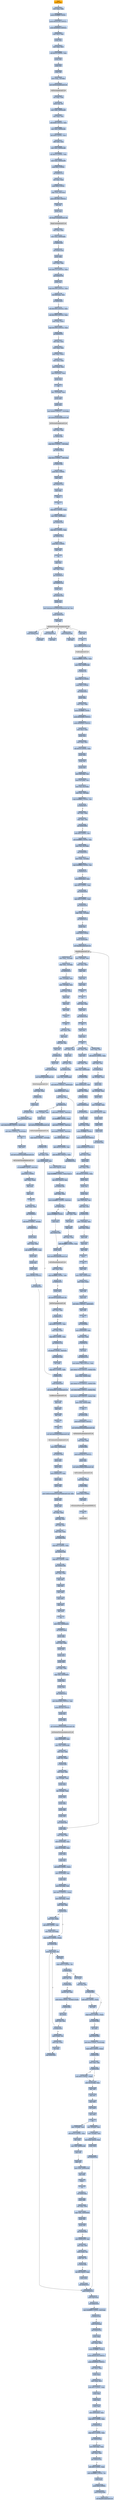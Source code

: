 digraph G {
node[shape=rectangle,style=filled,fillcolor=lightsteelblue,color=lightsteelblue]
bgcolor="transparent"
a0x0040fbbdpushl_ebp[label="start\npushl %ebp",color="lightgrey",fillcolor="orange"];
a0x0040fbbemovl_esp_ebp[label="0x0040fbbe\nmovl %esp, %ebp"];
a0x0040fbc0pushl_0xffffffffUINT8[label="0x0040fbc0\npushl $0xffffffff<UINT8>"];
a0x0040fbc2pushl_0x42b740UINT32[label="0x0040fbc2\npushl $0x42b740<UINT32>"];
a0x0040fbc7pushl_0x40f58cUINT32[label="0x0040fbc7\npushl $0x40f58c<UINT32>"];
a0x0040fbccmovl_fs_0_eax[label="0x0040fbcc\nmovl %fs:0, %eax"];
a0x0040fbd2pushl_eax[label="0x0040fbd2\npushl %eax"];
a0x0040fbd3movl_esp_fs_0[label="0x0040fbd3\nmovl %esp, %fs:0"];
a0x0040fbdasubl_0x10UINT8_esp[label="0x0040fbda\nsubl $0x10<UINT8>, %esp"];
a0x0040fbddpushl_ebx[label="0x0040fbdd\npushl %ebx"];
a0x0040fbdepushl_esi[label="0x0040fbde\npushl %esi"];
a0x0040fbdfpushl_edi[label="0x0040fbdf\npushl %edi"];
a0x0040fbe0movl_esp__24ebp_[label="0x0040fbe0\nmovl %esp, -24(%ebp)"];
a0x0040fbe3call_GetVersion_kernel32_dll[label="0x0040fbe3\ncall GetVersion@kernel32.dll"];
GetVersion_kernel32_dll[label="GetVersion@kernel32.dll",color="lightgrey",fillcolor="lightgrey"];
a0x0040fbe9xorl_edx_edx[label="0x0040fbe9\nxorl %edx, %edx"];
a0x0040fbebmovb_ah_dl[label="0x0040fbeb\nmovb %ah, %dl"];
a0x0040fbedmovl_edx_0x0043a390[label="0x0040fbed\nmovl %edx, 0x0043a390"];
a0x0040fbf3movl_eax_ecx[label="0x0040fbf3\nmovl %eax, %ecx"];
a0x0040fbf5andl_0xffUINT32_ecx[label="0x0040fbf5\nandl $0xff<UINT32>, %ecx"];
a0x0040fbfbmovl_ecx_0x0043a38c[label="0x0040fbfb\nmovl %ecx, 0x0043a38c"];
a0x0040fc01shll_0x8UINT8_ecx[label="0x0040fc01\nshll $0x8<UINT8>, %ecx"];
a0x0040fc04addl_edx_ecx[label="0x0040fc04\naddl %edx, %ecx"];
a0x0040fc06movl_ecx_0x0043a388[label="0x0040fc06\nmovl %ecx, 0x0043a388"];
a0x0040fc0cshrl_0x10UINT8_eax[label="0x0040fc0c\nshrl $0x10<UINT8>, %eax"];
a0x0040fc0fmovl_eax_0x0043a384[label="0x0040fc0f\nmovl %eax, 0x0043a384"];
a0x0040fc14pushl_0x1UINT8[label="0x0040fc14\npushl $0x1<UINT8>"];
a0x0040fc16call_0x00415513[label="0x0040fc16\ncall 0x00415513"];
a0x00415513xorl_eax_eax[label="0x00415513\nxorl %eax, %eax"];
a0x00415515pushl_0x0UINT8[label="0x00415515\npushl $0x0<UINT8>"];
a0x00415517cmpl_eax_0x8esp_[label="0x00415517\ncmpl %eax, 0x8(%esp)"];
a0x0041551bpushl_0x1000UINT32[label="0x0041551b\npushl $0x1000<UINT32>"];
a0x00415520sete_al[label="0x00415520\nsete %al"];
a0x00415523pushl_eax[label="0x00415523\npushl %eax"];
a0x00415524call_HeapCreate_kernel32_dll[label="0x00415524\ncall HeapCreate@kernel32.dll"];
HeapCreate_kernel32_dll[label="HeapCreate@kernel32.dll",color="lightgrey",fillcolor="lightgrey"];
a0x0041552atestl_eax_eax[label="0x0041552a\ntestl %eax, %eax"];
a0x0041552cmovl_eax_0x0043abbc[label="0x0041552c\nmovl %eax, 0x0043abbc"];
a0x00415531je_0x00415569[label="0x00415531\nje 0x00415569"];
a0x00415533call_0x004153cb[label="0x00415533\ncall 0x004153cb"];
a0x004153cbpushl_ebp[label="0x004153cb\npushl %ebp"];
a0x004153ccmovl_esp_ebp[label="0x004153cc\nmovl %esp, %ebp"];
a0x004153cemovl_0x122cUINT32_eax[label="0x004153ce\nmovl $0x122c<UINT32>, %eax"];
a0x004153d3call_0x004107f0[label="0x004153d3\ncall 0x004107f0"];
a0x004107f0pushl_ecx[label="0x004107f0\npushl %ecx"];
a0x004107f1cmpl_0x1000UINT32_eax[label="0x004107f1\ncmpl $0x1000<UINT32>, %eax"];
a0x004107f6leal_0x8esp__ecx[label="0x004107f6\nleal 0x8(%esp), %ecx"];
a0x004107fajb_0x00410810[label="0x004107fa\njb 0x00410810"];
a0x004107fcsubl_0x1000UINT32_ecx[label="0x004107fc\nsubl $0x1000<UINT32>, %ecx"];
a0x00410802subl_0x1000UINT32_eax[label="0x00410802\nsubl $0x1000<UINT32>, %eax"];
a0x00410807testl_eax_ecx_[label="0x00410807\ntestl %eax, (%ecx)"];
a0x00410809cmpl_0x1000UINT32_eax[label="0x00410809\ncmpl $0x1000<UINT32>, %eax"];
a0x0041080ejae_0x004107fc[label="0x0041080e\njae 0x004107fc"];
a0x00410810subl_eax_ecx[label="0x00410810\nsubl %eax, %ecx"];
a0x00410812movl_esp_eax[label="0x00410812\nmovl %esp, %eax"];
a0x00410814testl_eax_ecx_[label="0x00410814\ntestl %eax, (%ecx)"];
a0x00410816movl_ecx_esp[label="0x00410816\nmovl %ecx, %esp"];
a0x00410818movl_eax__ecx[label="0x00410818\nmovl (%eax), %ecx"];
a0x0041081amovl_0x4eax__eax[label="0x0041081a\nmovl 0x4(%eax), %eax"];
a0x0041081dpushl_eax[label="0x0041081d\npushl %eax"];
a0x0041081eret[label="0x0041081e\nret"];
a0x004153d8leal__152ebp__eax[label="0x004153d8\nleal -152(%ebp), %eax"];
a0x004153depushl_ebx[label="0x004153de\npushl %ebx"];
a0x004153dfpushl_eax[label="0x004153df\npushl %eax"];
a0x004153e0movl_0x94UINT32__152ebp_[label="0x004153e0\nmovl $0x94<UINT32>, -152(%ebp)"];
a0x004153eacall_GetVersionExA_kernel32_dll[label="0x004153ea\ncall GetVersionExA@kernel32.dll"];
GetVersionExA_kernel32_dll[label="GetVersionExA@kernel32.dll",color="lightgrey",fillcolor="lightgrey"];
a0x004153f0testl_eax_eax[label="0x004153f0\ntestl %eax, %eax"];
a0x004153f2je_0x0041540e[label="0x004153f2\nje 0x0041540e"];
a0x004153f4cmpl_0x2UINT8__136ebp_[label="0x004153f4\ncmpl $0x2<UINT8>, -136(%ebp)"];
a0x004153fbjne_0x0041540e[label="0x004153fb\njne 0x0041540e"];
a0x004153fdcmpl_0x5UINT8__148ebp_[label="0x004153fd\ncmpl $0x5<UINT8>, -148(%ebp)"];
a0x00415404jb_0x0041540e[label="0x00415404\njb 0x0041540e"];
a0x00415406pushl_0x1UINT8[label="0x00415406\npushl $0x1<UINT8>"];
a0x00415408popl_eax[label="0x00415408\npopl %eax"];
a0x00415409jmp_0x00415510[label="0x00415409\njmp 0x00415510"];
a0x00415510popl_ebx[label="0x00415510\npopl %ebx"];
a0x00415511leave_[label="0x00415511\nleave "];
a0x00415512ret[label="0x00415512\nret"];
a0x00415538cmpl_0x3UINT8_eax[label="0x00415538\ncmpl $0x3<UINT8>, %eax"];
a0x0041553bmovl_eax_0x0043abc0[label="0x0041553b\nmovl %eax, 0x0043abc0"];
a0x00415540jne_0x0041554f[label="0x00415540\njne 0x0041554f"];
a0x0041554fcmpl_0x2UINT8_eax[label="0x0041554f\ncmpl $0x2<UINT8>, %eax"];
a0x00415552jne_0x0041556c[label="0x00415552\njne 0x0041556c"];
a0x0041556cpushl_0x1UINT8[label="0x0041556c\npushl $0x1<UINT8>"];
a0x0041556epopl_eax[label="0x0041556e\npopl %eax"];
a0x0041556fret[label="0x0041556f\nret"];
a0x0040fc1bpopl_ecx[label="0x0040fc1b\npopl %ecx"];
a0x0040fc1ctestl_eax_eax[label="0x0040fc1c\ntestl %eax, %eax"];
a0x0040fc1ejne_0x0040fc28[label="0x0040fc1e\njne 0x0040fc28"];
a0x0040fc28call_0x004131ac[label="0x0040fc28\ncall 0x004131ac"];
a0x004131acpushl_esi[label="0x004131ac\npushl %esi"];
a0x004131adcall_0x00413331[label="0x004131ad\ncall 0x00413331"];
a0x00413331pushl_esi[label="0x00413331\npushl %esi"];
a0x00413332movl_InitializeCriticalSection_kernel32_dll_esi[label="0x00413332\nmovl InitializeCriticalSection@kernel32.dll, %esi"];
a0x00413338pushl_0x004353cc[label="0x00413338\npushl 0x004353cc"];
a0x0041333ecall_esi[label="0x0041333e\ncall %esi"];
InitializeCriticalSection_kernel32_dll[label="InitializeCriticalSection@kernel32.dll",color="lightgrey",fillcolor="lightgrey"];
a0x00413340pushl_0x004353bc[label="0x00413340\npushl 0x004353bc"];
a0x00413346call_esi[label="0x00413346\ncall %esi"];
a0x00413348pushl_0x004353ac[label="0x00413348\npushl 0x004353ac"];
a0x0041334ecall_esi[label="0x0041334e\ncall %esi"];
a0x00413350pushl_0x0043538c[label="0x00413350\npushl 0x0043538c"];
a0x00413356call_esi[label="0x00413356\ncall %esi"];
a0x00413358popl_esi[label="0x00413358\npopl %esi"];
a0x00413359ret[label="0x00413359\nret"];
a0x004131b2call_TlsAlloc_kernel32_dll[label="0x004131b2\ncall TlsAlloc@kernel32.dll"];
TlsAlloc_kernel32_dll[label="TlsAlloc@kernel32.dll",color="lightgrey",fillcolor="lightgrey"];
a0x004131b8cmpl_0xffffffffUINT8_eax[label="0x004131b8\ncmpl $0xffffffff<UINT8>, %eax"];
a0x004131bbmovl_eax_0x00435380[label="0x004131bb\nmovl %eax, 0x00435380"];
a0x004131c0je_0x004131fc[label="0x004131c0\nje 0x004131fc"];
a0x004131c2pushl_0x74UINT8[label="0x004131c2\npushl $0x74<UINT8>"];
a0x004131c4pushl_0x1UINT8[label="0x004131c4\npushl $0x1<UINT8>"];
a0x004131c6call_0x00418027[label="0x004131c6\ncall 0x00418027"];
a0x00418027pushl_ebp[label="0x00418027\npushl %ebp"];
a0x00418028movl_esp_ebp[label="0x00418028\nmovl %esp, %ebp"];
a0x0041802apushl_0xffffffffUINT8[label="0x0041802a\npushl $0xffffffff<UINT8>"];
a0x0041802cpushl_0x42bdf8UINT32[label="0x0041802c\npushl $0x42bdf8<UINT32>"];
a0x00418031pushl_0x40f58cUINT32[label="0x00418031\npushl $0x40f58c<UINT32>"];
a0x00418036movl_fs_0_eax[label="0x00418036\nmovl %fs:0, %eax"];
a0x0041803cpushl_eax[label="0x0041803c\npushl %eax"];
a0x0041803dmovl_esp_fs_0[label="0x0041803d\nmovl %esp, %fs:0"];
a0x00418044subl_0x18UINT8_esp[label="0x00418044\nsubl $0x18<UINT8>, %esp"];
a0x00418047pushl_ebx[label="0x00418047\npushl %ebx"];
a0x00418048pushl_esi[label="0x00418048\npushl %esi"];
a0x00418049pushl_edi[label="0x00418049\npushl %edi"];
a0x0041804amovl_0x8ebp__esi[label="0x0041804a\nmovl 0x8(%ebp), %esi"];
a0x0041804dimull_0xcebp__esi[label="0x0041804d\nimull 0xc(%ebp), %esi"];
a0x00418051movl_esi_0xcebp_[label="0x00418051\nmovl %esi, 0xc(%ebp)"];
a0x00418054movl_esi__28ebp_[label="0x00418054\nmovl %esi, -28(%ebp)"];
a0x00418057cmpl_0xffffffe0UINT8_esi[label="0x00418057\ncmpl $0xffffffe0<UINT8>, %esi"];
a0x0041805aja_0x00418070[label="0x0041805a\nja 0x00418070"];
a0x0041805cxorl_ebx_ebx[label="0x0041805c\nxorl %ebx, %ebx"];
a0x0041805ecmpl_ebx_esi[label="0x0041805e\ncmpl %ebx, %esi"];
a0x00418060jne_0x00418065[label="0x00418060\njne 0x00418065"];
a0x00418065addl_0xfUINT8_esi[label="0x00418065\naddl $0xf<UINT8>, %esi"];
a0x00418068andl_0xfffffff0UINT8_esi[label="0x00418068\nandl $0xfffffff0<UINT8>, %esi"];
a0x0041806bmovl_esi_0xcebp_[label="0x0041806b\nmovl %esi, 0xc(%ebp)"];
a0x0041806ejmp_0x00418072[label="0x0041806e\njmp 0x00418072"];
a0x00418072movl_ebx__32ebp_[label="0x00418072\nmovl %ebx, -32(%ebp)"];
a0x00418075cmpl_0xffffffe0UINT8_esi[label="0x00418075\ncmpl $0xffffffe0<UINT8>, %esi"];
a0x00418078ja_0x00418126[label="0x00418078\nja 0x00418126"];
a0x0041807emovl_0x0043abc0_eax[label="0x0041807e\nmovl 0x0043abc0, %eax"];
a0x00418083cmpl_0x3UINT8_eax[label="0x00418083\ncmpl $0x3<UINT8>, %eax"];
a0x00418086jne_0x004180c9[label="0x00418086\njne 0x004180c9"];
a0x004180c9cmpl_0x2UINT8_eax[label="0x004180c9\ncmpl $0x2<UINT8>, %eax"];
a0x004180ccjne_0x0041810f[label="0x004180cc\njne 0x0041810f"];
a0x0041810fcmpl_ebx__32ebp_[label="0x0041810f\ncmpl %ebx, -32(%ebp)"];
a0x00418112jne_0x00418152[label="0x00418112\njne 0x00418152"];
a0x00418114pushl_esi[label="0x00418114\npushl %esi"];
a0x00418115pushl_0x8UINT8[label="0x00418115\npushl $0x8<UINT8>"];
a0x00418117pushl_0x0043abbc[label="0x00418117\npushl 0x0043abbc"];
a0x0041811dcall_HeapAlloc_kernel32_dll[label="0x0041811d\ncall HeapAlloc@kernel32.dll"];
HeapAlloc_kernel32_dll[label="HeapAlloc@kernel32.dll",color="lightgrey",fillcolor="lightgrey"];
a0x00418123movl_eax__32ebp_[label="0x00418123\nmovl %eax, -32(%ebp)"];
a0x00418126cmpl_ebx__32ebp_[label="0x00418126\ncmpl %ebx, -32(%ebp)"];
a0x00418129jne_0x00418152[label="0x00418129\njne 0x00418152"];
a0x00418152movl__32ebp__eax[label="0x00418152\nmovl -32(%ebp), %eax"];
a0x00418155movl__16ebp__ecx[label="0x00418155\nmovl -16(%ebp), %ecx"];
a0x00418158movl_ecx_fs_0[label="0x00418158\nmovl %ecx, %fs:0"];
a0x0041815fpopl_edi[label="0x0041815f\npopl %edi"];
a0x00418160popl_esi[label="0x00418160\npopl %esi"];
a0x00418161popl_ebx[label="0x00418161\npopl %ebx"];
a0x00418162leave_[label="0x00418162\nleave "];
a0x00418163ret[label="0x00418163\nret"];
a0x004131cbmovl_eax_esi[label="0x004131cb\nmovl %eax, %esi"];
a0x004131cdpopl_ecx[label="0x004131cd\npopl %ecx"];
a0x004131cetestl_esi_esi[label="0x004131ce\ntestl %esi, %esi"];
a0x004131d0popl_ecx[label="0x004131d0\npopl %ecx"];
a0x004131d1je_0x004131fc[label="0x004131d1\nje 0x004131fc"];
a0x004131d3pushl_esi[label="0x004131d3\npushl %esi"];
a0x004131d4pushl_0x00435380[label="0x004131d4\npushl 0x00435380"];
a0x004131dacall_TlsSetValue_kernel32_dll[label="0x004131da\ncall TlsSetValue@kernel32.dll"];
TlsSetValue_kernel32_dll[label="TlsSetValue@kernel32.dll",color="lightgrey",fillcolor="lightgrey"];
a0x004131e0testl_eax_eax[label="0x004131e0\ntestl %eax, %eax"];
a0x004131e2je_0x004131fc[label="0x004131e2\nje 0x004131fc"];
a0x004131e4pushl_esi[label="0x004131e4\npushl %esi"];
a0x004131e5call_0x00413200[label="0x004131e5\ncall 0x00413200"];
a0x00413200movl_0x4esp__eax[label="0x00413200\nmovl 0x4(%esp), %eax"];
a0x00413204movl_0x4356d8UINT32_0x50eax_[label="0x00413204\nmovl $0x4356d8<UINT32>, 0x50(%eax)"];
a0x0041320bmovl_0x1UINT32_0x14eax_[label="0x0041320b\nmovl $0x1<UINT32>, 0x14(%eax)"];
a0x00413212ret[label="0x00413212\nret"];
a0x004131eapopl_ecx[label="0x004131ea\npopl %ecx"];
a0x004131ebcall_GetCurrentThreadId_kernel32_dll[label="0x004131eb\ncall GetCurrentThreadId@kernel32.dll"];
GetCurrentThreadId_kernel32_dll[label="GetCurrentThreadId@kernel32.dll",color="lightgrey",fillcolor="lightgrey"];
a0x004131f1orl_0xffffffffUINT8_0x4esi_[label="0x004131f1\norl $0xffffffff<UINT8>, 0x4(%esi)"];
a0x004131f5pushl_0x1UINT8[label="0x004131f5\npushl $0x1<UINT8>"];
a0x004131f7movl_eax_esi_[label="0x004131f7\nmovl %eax, (%esi)"];
a0x004131f9popl_eax[label="0x004131f9\npopl %eax"];
a0x004131fapopl_esi[label="0x004131fa\npopl %esi"];
a0x004131fbret[label="0x004131fb\nret"];
a0x0040fc2dtestl_eax_eax[label="0x0040fc2d\ntestl %eax, %eax"];
a0x0040fc2fjne_0x0040fc39[label="0x0040fc2f\njne 0x0040fc39"];
a0x0040fc39andl_0x0UINT8__4ebp_[label="0x0040fc39\nandl $0x0<UINT8>, -4(%ebp)"];
a0x0040fc3dcall_0x004151e2[label="0x0040fc3d\ncall 0x004151e2"];
a0x004151e2pushl_ebp[label="0x004151e2\npushl %ebp"];
a0x004151e3movl_esp_ebp[label="0x004151e3\nmovl %esp, %ebp"];
a0x004151e5subl_0x48UINT8_esp[label="0x004151e5\nsubl $0x48<UINT8>, %esp"];
a0x004151e8pushl_ebx[label="0x004151e8\npushl %ebx"];
a0x004151e9pushl_esi[label="0x004151e9\npushl %esi"];
a0x004151eapushl_edi[label="0x004151ea\npushl %edi"];
a0x004151ebpushl_0x480UINT32[label="0x004151eb\npushl $0x480<UINT32>"];
a0x004151f0call_0x0041021e[label="0x004151f0\ncall 0x0041021e"];
a0x0041021epushl_0x0043a57c[label="0x0041021e\npushl 0x0043a57c"];
a0x00410224pushl_0x8esp_[label="0x00410224\npushl 0x8(%esp)"];
a0x00410228call_0x00410230[label="0x00410228\ncall 0x00410230"];
a0x00410230cmpl_0xffffffe0UINT8_0x4esp_[label="0x00410230\ncmpl $0xffffffe0<UINT8>, 0x4(%esp)"];
a0x00410235ja_0x00410259[label="0x00410235\nja 0x00410259"];
a0x00410237pushl_0x4esp_[label="0x00410237\npushl 0x4(%esp)"];
a0x0041023bcall_0x0041025c[label="0x0041023b\ncall 0x0041025c"];
a0x0041025cpushl_ebp[label="0x0041025c\npushl %ebp"];
a0x0041025dmovl_esp_ebp[label="0x0041025d\nmovl %esp, %ebp"];
a0x0041025fpushl_0xffffffffUINT8[label="0x0041025f\npushl $0xffffffff<UINT8>"];
a0x00410261pushl_0x42b750UINT32[label="0x00410261\npushl $0x42b750<UINT32>"];
a0x00410266pushl_0x40f58cUINT32[label="0x00410266\npushl $0x40f58c<UINT32>"];
a0x0041026bmovl_fs_0_eax[label="0x0041026b\nmovl %fs:0, %eax"];
a0x00410271pushl_eax[label="0x00410271\npushl %eax"];
a0x00410272movl_esp_fs_0[label="0x00410272\nmovl %esp, %fs:0"];
a0x00410279subl_0xcUINT8_esp[label="0x00410279\nsubl $0xc<UINT8>, %esp"];
a0x0041027cpushl_ebx[label="0x0041027c\npushl %ebx"];
a0x0041027dpushl_esi[label="0x0041027d\npushl %esi"];
a0x0041027epushl_edi[label="0x0041027e\npushl %edi"];
a0x0041027fmovl_0x0043abc0_eax[label="0x0041027f\nmovl 0x0043abc0, %eax"];
a0x00410284cmpl_0x3UINT8_eax[label="0x00410284\ncmpl $0x3<UINT8>, %eax"];
a0x00410287jne_0x004102cc[label="0x00410287\njne 0x004102cc"];
a0x004102cccmpl_0x2UINT8_eax[label="0x004102cc\ncmpl $0x2<UINT8>, %eax"];
a0x004102cfjne_0x0041032b[label="0x004102cf\njne 0x0041032b"];
a0x0041032bmovl_0x8ebp__eax[label="0x0041032b\nmovl 0x8(%ebp), %eax"];
a0x0041032etestl_eax_eax[label="0x0041032e\ntestl %eax, %eax"];
a0x00410330jne_0x00410335[label="0x00410330\njne 0x00410335"];
a0x00410335addl_0xfUINT8_eax[label="0x00410335\naddl $0xf<UINT8>, %eax"];
a0x00410338andb_0xfffffff0UINT8_al[label="0x00410338\nandb $0xfffffff0<UINT8>, %al"];
a0x0041033apushl_eax[label="0x0041033a\npushl %eax"];
a0x0041033bpushl_0x0UINT8[label="0x0041033b\npushl $0x0<UINT8>"];
a0x0041033dpushl_0x0043abbc[label="0x0041033d\npushl 0x0043abbc"];
a0x00410343call_HeapAlloc_kernel32_dll[label="0x00410343\ncall HeapAlloc@kernel32.dll"];
a0x00410349movl__16ebp__ecx[label="0x00410349\nmovl -16(%ebp), %ecx"];
a0x0041034cmovl_ecx_fs_0[label="0x0041034c\nmovl %ecx, %fs:0"];
a0x00410353popl_edi[label="0x00410353\npopl %edi"];
a0x00410354popl_esi[label="0x00410354\npopl %esi"];
a0x00410355popl_ebx[label="0x00410355\npopl %ebx"];
a0x00410356leave_[label="0x00410356\nleave "];
a0x00410357ret[label="0x00410357\nret"];
a0x00410240testl_eax_eax[label="0x00410240\ntestl %eax, %eax"];
a0x00410242popl_ecx[label="0x00410242\npopl %ecx"];
a0x00410243jne_0x0041025b[label="0x00410243\njne 0x0041025b"];
a0x0041025bret[label="0x0041025b\nret"];
a0x0041022dpopl_ecx[label="0x0041022d\npopl %ecx"];
a0x0041022epopl_ecx[label="0x0041022e\npopl %ecx"];
a0x0041022fret[label="0x0041022f\nret"];
a0x004151f5movl_eax_esi[label="0x004151f5\nmovl %eax, %esi"];
a0x004151f7popl_ecx[label="0x004151f7\npopl %ecx"];
a0x004151f8testl_esi_esi[label="0x004151f8\ntestl %esi, %esi"];
a0x004151fajne_0x00415204[label="0x004151fa\njne 0x00415204"];
a0x00415204movl_esi_0x0043abe0[label="0x00415204\nmovl %esi, 0x0043abe0"];
a0x0041520amovl_0x20UINT32_0x0043ace0[label="0x0041520a\nmovl $0x20<UINT32>, 0x0043ace0"];
a0x00415214leal_0x480esi__eax[label="0x00415214\nleal 0x480(%esi), %eax"];
a0x0041521acmpl_eax_esi[label="0x0041521a\ncmpl %eax, %esi"];
a0x0041521cjae_0x0041523c[label="0x0041521c\njae 0x0041523c"];
a0x0041521eandb_0x0UINT8_0x4esi_[label="0x0041521e\nandb $0x0<UINT8>, 0x4(%esi)"];
a0x00415222orl_0xffffffffUINT8_esi_[label="0x00415222\norl $0xffffffff<UINT8>, (%esi)"];
a0x00415225andl_0x0UINT8_0x8esi_[label="0x00415225\nandl $0x0<UINT8>, 0x8(%esi)"];
a0x00415229movb_0xaUINT8_0x5esi_[label="0x00415229\nmovb $0xa<UINT8>, 0x5(%esi)"];
a0x0041522dmovl_0x0043abe0_eax[label="0x0041522d\nmovl 0x0043abe0, %eax"];
a0x00415232addl_0x24UINT8_esi[label="0x00415232\naddl $0x24<UINT8>, %esi"];
a0x00415235addl_0x480UINT32_eax[label="0x00415235\naddl $0x480<UINT32>, %eax"];
a0x0041523ajmp_0x0041521a[label="0x0041523a\njmp 0x0041521a"];
a0x0041523cleal__72ebp__eax[label="0x0041523c\nleal -72(%ebp), %eax"];
a0x0041523fpushl_eax[label="0x0041523f\npushl %eax"];
a0x00415240call_GetStartupInfoA_kernel32_dll[label="0x00415240\ncall GetStartupInfoA@kernel32.dll"];
GetStartupInfoA_kernel32_dll[label="GetStartupInfoA@kernel32.dll",color="lightgrey",fillcolor="lightgrey"];
a0x00415246cmpw_0x0UINT8__22ebp_[label="0x00415246\ncmpw $0x0<UINT8>, -22(%ebp)"];
a0x0041524bje_0x00415322[label="0x0041524b\nje 0x00415322"];
a0x00415322xorl_ebx_ebx[label="0x00415322\nxorl %ebx, %ebx"];
a0x00415324movl_0x0043abe0_ecx[label="0x00415324\nmovl 0x0043abe0, %ecx"];
a0x0041532aleal_ebxebx8__eax[label="0x0041532a\nleal (%ebx,%ebx,8), %eax"];
a0x0041532dcmpl_0xffffffffUINT8_ecxeax4_[label="0x0041532d\ncmpl $0xffffffff<UINT8>, (%ecx,%eax,4)"];
a0x00415331leal_ecxeax4__esi[label="0x00415331\nleal (%ecx,%eax,4), %esi"];
a0x00415334jne_0x00415383[label="0x00415334\njne 0x00415383"];
a0x00415336testl_ebx_ebx[label="0x00415336\ntestl %ebx, %ebx"];
a0x00415338movb_0xffffff81UINT8_0x4esi_[label="0x00415338\nmovb $0xffffff81<UINT8>, 0x4(%esi)"];
a0x0041533cjne_0x00415343[label="0x0041533c\njne 0x00415343"];
a0x0041533epushl_0xfffffff6UINT8[label="0x0041533e\npushl $0xfffffff6<UINT8>"];
a0x00415340popl_eax[label="0x00415340\npopl %eax"];
a0x00415341jmp_0x0041534d[label="0x00415341\njmp 0x0041534d"];
a0x0041534dpushl_eax[label="0x0041534d\npushl %eax"];
a0x0041534ecall_GetStdHandle_kernel32_dll[label="0x0041534e\ncall GetStdHandle@kernel32.dll"];
GetStdHandle_kernel32_dll[label="GetStdHandle@kernel32.dll",color="lightgrey",fillcolor="lightgrey"];
a0x00415354movl_eax_edi[label="0x00415354\nmovl %eax, %edi"];
a0x00415356cmpl_0xffffffffUINT8_edi[label="0x00415356\ncmpl $0xffffffff<UINT8>, %edi"];
a0x00415359je_0x00415372[label="0x00415359\nje 0x00415372"];
a0x0041535bpushl_edi[label="0x0041535b\npushl %edi"];
a0x0041535ccall_GetFileType_kernel32_dll[label="0x0041535c\ncall GetFileType@kernel32.dll"];
GetFileType_kernel32_dll[label="GetFileType@kernel32.dll",color="lightgrey",fillcolor="lightgrey"];
a0x00415362testl_eax_eax[label="0x00415362\ntestl %eax, %eax"];
a0x00415364je_0x00415372[label="0x00415364\nje 0x00415372"];
a0x00415366andl_0xffUINT32_eax[label="0x00415366\nandl $0xff<UINT32>, %eax"];
a0x0041536bmovl_edi_esi_[label="0x0041536b\nmovl %edi, (%esi)"];
a0x0041536dcmpl_0x2UINT8_eax[label="0x0041536d\ncmpl $0x2<UINT8>, %eax"];
a0x00415370jne_0x00415378[label="0x00415370\njne 0x00415378"];
a0x00415372orb_0x40UINT8_0x4esi_[label="0x00415372\norb $0x40<UINT8>, 0x4(%esi)"];
a0x00415376jmp_0x00415387[label="0x00415376\njmp 0x00415387"];
a0x00415387incl_ebx[label="0x00415387\nincl %ebx"];
a0x00415388cmpl_0x3UINT8_ebx[label="0x00415388\ncmpl $0x3<UINT8>, %ebx"];
a0x0041538bjl_0x00415324[label="0x0041538b\njl 0x00415324"];
a0x00415343movl_ebx_eax[label="0x00415343\nmovl %ebx, %eax"];
a0x00415345decl_eax[label="0x00415345\ndecl %eax"];
a0x00415346negl_eax[label="0x00415346\nnegl %eax"];
a0x00415348sbbl_eax_eax[label="0x00415348\nsbbl %eax, %eax"];
a0x0041534aaddl_0xfffffff5UINT8_eax[label="0x0041534a\naddl $0xfffffff5<UINT8>, %eax"];
a0x0041538dpushl_0x0043ace0[label="0x0041538d\npushl 0x0043ace0"];
a0x00415393call_SetHandleCount_kernel32_dll[label="0x00415393\ncall SetHandleCount@kernel32.dll"];
LockResource_kernel32_dll[label="LockResource@kernel32.dll",color="lightgrey",fillcolor="lightgrey"];
a0x00415399popl_edi[label="0x00415399\npopl %edi"];
a0x0041539apopl_esi[label="0x0041539a\npopl %esi"];
a0x0041539bpopl_ebx[label="0x0041539b\npopl %ebx"];
a0x0041539cleave_[label="0x0041539c\nleave "];
a0x0041539dret[label="0x0041539d\nret"];
a0x0040fc42call_GetCommandLineA_kernel32_dll[label="0x0040fc42\ncall GetCommandLineA@kernel32.dll"];
GetCommandLineA_kernel32_dll[label="GetCommandLineA@kernel32.dll",color="lightgrey",fillcolor="lightgrey"];
a0x0040fc48movl_eax_0x0043bf28[label="0x0040fc48\nmovl %eax, 0x0043bf28"];
a0x0040fc4dcall_0x004150b0[label="0x0040fc4d\ncall 0x004150b0"];
a0x004150b0pushl_ecx[label="0x004150b0\npushl %ecx"];
a0x004150b1pushl_ecx[label="0x004150b1\npushl %ecx"];
a0x004150b2movl_0x0043a570_eax[label="0x004150b2\nmovl 0x0043a570, %eax"];
a0x004150b7pushl_ebx[label="0x004150b7\npushl %ebx"];
a0x004150b8pushl_ebp[label="0x004150b8\npushl %ebp"];
a0x004150b9movl_GetEnvironmentStringsW_kernel32_dll_ebp[label="0x004150b9\nmovl GetEnvironmentStringsW@kernel32.dll, %ebp"];
a0x004150bfpushl_esi[label="0x004150bf\npushl %esi"];
a0x004150c0pushl_edi[label="0x004150c0\npushl %edi"];
a0x004150c1xorl_ebx_ebx[label="0x004150c1\nxorl %ebx, %ebx"];
a0x004150c3xorl_esi_esi[label="0x004150c3\nxorl %esi, %esi"];
a0x004150c5xorl_edi_edi[label="0x004150c5\nxorl %edi, %edi"];
a0x004150c7cmpl_ebx_eax[label="0x004150c7\ncmpl %ebx, %eax"];
a0x004150c9jne_0x004150fe[label="0x004150c9\njne 0x004150fe"];
a0x004150fecmpl_0x1UINT8_eax[label="0x004150fe\ncmpl $0x1<UINT8>, %eax"];
a0x00415101jne_0x00415188[label="0x00415101\njne 0x00415188"];
a0x00415188cmpl_0x2UINT8_eax[label="0x00415188\ncmpl $0x2<UINT8>, %eax"];
a0x0041518bjne_0x004151d9[label="0x0041518b\njne 0x004151d9"];
a0x004151d9xorl_eax_eax[label="0x004151d9\nxorl %eax, %eax"];
a0x004151dbpopl_edi[label="0x004151db\npopl %edi"];
a0x004151dcpopl_esi[label="0x004151dc\npopl %esi"];
a0x004151ddpopl_ebp[label="0x004151dd\npopl %ebp"];
a0x004151depopl_ebx[label="0x004151de\npopl %ebx"];
a0x004151dfpopl_ecx[label="0x004151df\npopl %ecx"];
a0x004151e0popl_ecx[label="0x004151e0\npopl %ecx"];
a0x004151e1ret[label="0x004151e1\nret"];
a0x0040fc52movl_eax_0x0043a3c4[label="0x0040fc52\nmovl %eax, 0x0043a3c4"];
a0x0040fc57call_0x00414e63[label="0x0040fc57\ncall 0x00414e63"];
a0x00414e63pushl_ebp[label="0x00414e63\npushl %ebp"];
a0x00414e64movl_esp_ebp[label="0x00414e64\nmovl %esp, %ebp"];
a0x00414e66pushl_ecx[label="0x00414e66\npushl %ecx"];
a0x00414e67pushl_ecx[label="0x00414e67\npushl %ecx"];
a0x00414e68pushl_ebx[label="0x00414e68\npushl %ebx"];
a0x00414e69xorl_ebx_ebx[label="0x00414e69\nxorl %ebx, %ebx"];
a0x00414e6bcmpl_ebx_0x0043bf30[label="0x00414e6b\ncmpl %ebx, 0x0043bf30"];
a0x00414e71pushl_esi[label="0x00414e71\npushl %esi"];
a0x00414e72pushl_edi[label="0x00414e72\npushl %edi"];
a0x00414e73jne_0x00414e7a[label="0x00414e73\njne 0x00414e7a"];
a0x00414e7amovl_0x43a46cUINT32_esi[label="0x00414e7a\nmovl $0x43a46c<UINT32>, %esi"];
a0x00414e7fpushl_0x104UINT32[label="0x00414e7f\npushl $0x104<UINT32>"];
a0x00414e84pushl_esi[label="0x00414e84\npushl %esi"];
a0x00414e85pushl_ebx[label="0x00414e85\npushl %ebx"];
a0x00414e86call_GetModuleFileNameA_kernel32_dll[label="0x00414e86\ncall GetModuleFileNameA@kernel32.dll"];
GetModuleFileNameA_kernel32_dll[label="GetModuleFileNameA@kernel32.dll",color="lightgrey",fillcolor="lightgrey"];
a0x00414e8cmovl_0x0043bf28_eax[label="0x00414e8c\nmovl 0x0043bf28, %eax"];
a0x00414e91movl_esi_0x0043a3b0[label="0x00414e91\nmovl %esi, 0x0043a3b0"];
a0x00414e97movl_esi_edi[label="0x00414e97\nmovl %esi, %edi"];
a0x00414e99cmpb_bl_eax_[label="0x00414e99\ncmpb %bl, (%eax)"];
a0x00414e9bje_0x00414e9f[label="0x00414e9b\nje 0x00414e9f"];
a0x00414e9dmovl_eax_edi[label="0x00414e9d\nmovl %eax, %edi"];
a0x00414e9fleal__8ebp__eax[label="0x00414e9f\nleal -8(%ebp), %eax"];
a0x00414ea2pushl_eax[label="0x00414ea2\npushl %eax"];
a0x00414ea3leal__4ebp__eax[label="0x00414ea3\nleal -4(%ebp), %eax"];
a0x00414ea6pushl_eax[label="0x00414ea6\npushl %eax"];
a0x00414ea7pushl_ebx[label="0x00414ea7\npushl %ebx"];
a0x00414ea8pushl_ebx[label="0x00414ea8\npushl %ebx"];
a0x00414ea9pushl_edi[label="0x00414ea9\npushl %edi"];
a0x00414eaacall_0x00414efc[label="0x00414eaa\ncall 0x00414efc"];
a0x00414efcpushl_ebp[label="0x00414efc\npushl %ebp"];
a0x00414efdmovl_esp_ebp[label="0x00414efd\nmovl %esp, %ebp"];
a0x00414effmovl_0x18ebp__ecx[label="0x00414eff\nmovl 0x18(%ebp), %ecx"];
a0x00414f02movl_0x14ebp__eax[label="0x00414f02\nmovl 0x14(%ebp), %eax"];
a0x00414f05pushl_ebx[label="0x00414f05\npushl %ebx"];
a0x00414f06pushl_esi[label="0x00414f06\npushl %esi"];
a0x00414f07andl_0x0UINT8_ecx_[label="0x00414f07\nandl $0x0<UINT8>, (%ecx)"];
a0x00414f0amovl_0x10ebp__esi[label="0x00414f0a\nmovl 0x10(%ebp), %esi"];
a0x00414f0dpushl_edi[label="0x00414f0d\npushl %edi"];
a0x00414f0emovl_0xcebp__edi[label="0x00414f0e\nmovl 0xc(%ebp), %edi"];
a0x00414f11movl_0x1UINT32_eax_[label="0x00414f11\nmovl $0x1<UINT32>, (%eax)"];
a0x00414f17movl_0x8ebp__eax[label="0x00414f17\nmovl 0x8(%ebp), %eax"];
a0x00414f1atestl_edi_edi[label="0x00414f1a\ntestl %edi, %edi"];
a0x00414f1cje_0x00414f26[label="0x00414f1c\nje 0x00414f26"];
a0x00414f26cmpb_0x22UINT8_eax_[label="0x00414f26\ncmpb $0x22<UINT8>, (%eax)"];
a0x00414f29jne_0x00414f6f[label="0x00414f29\njne 0x00414f6f"];
a0x00414f2bmovb_0x1eax__dl[label="0x00414f2b\nmovb 0x1(%eax), %dl"];
a0x00414f2eincl_eax[label="0x00414f2e\nincl %eax"];
a0x00414f2fcmpb_0x22UINT8_dl[label="0x00414f2f\ncmpb $0x22<UINT8>, %dl"];
a0x00414f32je_0x00414f5d[label="0x00414f32\nje 0x00414f5d"];
a0x00414f34testb_dl_dl[label="0x00414f34\ntestb %dl, %dl"];
a0x00414f36je_0x00414f5d[label="0x00414f36\nje 0x00414f5d"];
a0x00414f38movzbl_dl_edx[label="0x00414f38\nmovzbl %dl, %edx"];
a0x00414f3btestb_0x4UINT8_0x43be21edx_[label="0x00414f3b\ntestb $0x4<UINT8>, 0x43be21(%edx)"];
a0x00414f42je_0x00414f50[label="0x00414f42\nje 0x00414f50"];
a0x00414f50incl_ecx_[label="0x00414f50\nincl (%ecx)"];
a0x00414f52testl_esi_esi[label="0x00414f52\ntestl %esi, %esi"];
a0x00414f54je_0x00414f2b[label="0x00414f54\nje 0x00414f2b"];
a0x00414f5dincl_ecx_[label="0x00414f5d\nincl (%ecx)"];
a0x00414f5ftestl_esi_esi[label="0x00414f5f\ntestl %esi, %esi"];
a0x00414f61je_0x00414f67[label="0x00414f61\nje 0x00414f67"];
a0x00414f67cmpb_0x22UINT8_eax_[label="0x00414f67\ncmpb $0x22<UINT8>, (%eax)"];
a0x00414f6ajne_0x00414fb2[label="0x00414f6a\njne 0x00414fb2"];
a0x00414f6cincl_eax[label="0x00414f6c\nincl %eax"];
a0x00414f6djmp_0x00414fb2[label="0x00414f6d\njmp 0x00414fb2"];
a0x00414fb2andl_0x0UINT8_0x18ebp_[label="0x00414fb2\nandl $0x0<UINT8>, 0x18(%ebp)"];
a0x00414fb6cmpb_0x0UINT8_eax_[label="0x00414fb6\ncmpb $0x0<UINT8>, (%eax)"];
a0x00414fb9je_0x0041509f[label="0x00414fb9\nje 0x0041509f"];
a0x0041509ftestl_edi_edi[label="0x0041509f\ntestl %edi, %edi"];
a0x004150a1je_0x004150a6[label="0x004150a1\nje 0x004150a6"];
a0x004150a6movl_0x14ebp__eax[label="0x004150a6\nmovl 0x14(%ebp), %eax"];
a0x004150a9popl_edi[label="0x004150a9\npopl %edi"];
a0x004150aapopl_esi[label="0x004150aa\npopl %esi"];
a0x004150abpopl_ebx[label="0x004150ab\npopl %ebx"];
a0x004150acincl_eax_[label="0x004150ac\nincl (%eax)"];
a0x004150aepopl_ebp[label="0x004150ae\npopl %ebp"];
a0x004150afret[label="0x004150af\nret"];
a0x00414eafmovl__8ebp__eax[label="0x00414eaf\nmovl -8(%ebp), %eax"];
a0x00414eb2movl__4ebp__ecx[label="0x00414eb2\nmovl -4(%ebp), %ecx"];
a0x00414eb5leal_eaxecx4__eax[label="0x00414eb5\nleal (%eax,%ecx,4), %eax"];
a0x00414eb8pushl_eax[label="0x00414eb8\npushl %eax"];
a0x00414eb9call_0x0041021e[label="0x00414eb9\ncall 0x0041021e"];
a0x00414ebemovl_eax_esi[label="0x00414ebe\nmovl %eax, %esi"];
a0x00414ec0addl_0x18UINT8_esp[label="0x00414ec0\naddl $0x18<UINT8>, %esp"];
a0x00414ec3cmpl_ebx_esi[label="0x00414ec3\ncmpl %ebx, %esi"];
a0x00414ec5jne_0x00414ecf[label="0x00414ec5\njne 0x00414ecf"];
a0x00414ecfleal__8ebp__eax[label="0x00414ecf\nleal -8(%ebp), %eax"];
a0x00414ed2pushl_eax[label="0x00414ed2\npushl %eax"];
a0x00414ed3leal__4ebp__eax[label="0x00414ed3\nleal -4(%ebp), %eax"];
a0x00414ed6pushl_eax[label="0x00414ed6\npushl %eax"];
a0x00414ed7movl__4ebp__eax[label="0x00414ed7\nmovl -4(%ebp), %eax"];
a0x00414edaleal_esieax4__eax[label="0x00414eda\nleal (%esi,%eax,4), %eax"];
a0x00414eddpushl_eax[label="0x00414edd\npushl %eax"];
a0x00414edepushl_esi[label="0x00414ede\npushl %esi"];
a0x00414edfpushl_edi[label="0x00414edf\npushl %edi"];
a0x00414ee0call_0x00414efc[label="0x00414ee0\ncall 0x00414efc"];
a0x00414f1emovl_esi_edi_[label="0x00414f1e\nmovl %esi, (%edi)"];
a0x00414f20addl_0x4UINT8_edi[label="0x00414f20\naddl $0x4<UINT8>, %edi"];
a0x00414f23movl_edi_0xcebp_[label="0x00414f23\nmovl %edi, 0xc(%ebp)"];
a0x00414f56movb_eax__dl[label="0x00414f56\nmovb (%eax), %dl"];
a0x00414f58movb_dl_esi_[label="0x00414f58\nmovb %dl, (%esi)"];
a0x00414f5aincl_esi[label="0x00414f5a\nincl %esi"];
a0x00414f5bjmp_0x00414f2b[label="0x00414f5b\njmp 0x00414f2b"];
a0x00414f63andb_0x0UINT8_esi_[label="0x00414f63\nandb $0x0<UINT8>, (%esi)"];
a0x00414f66incl_esi[label="0x00414f66\nincl %esi"];
a0x004150a3andl_0x0UINT8_edi_[label="0x004150a3\nandl $0x0<UINT8>, (%edi)"];
a0x00414ee5movl__4ebp__eax[label="0x00414ee5\nmovl -4(%ebp), %eax"];
a0x00414ee8addl_0x14UINT8_esp[label="0x00414ee8\naddl $0x14<UINT8>, %esp"];
a0x00414eebdecl_eax[label="0x00414eeb\ndecl %eax"];
a0x00414eecmovl_esi_0x0043a398[label="0x00414eec\nmovl %esi, 0x0043a398"];
a0x00414ef2popl_edi[label="0x00414ef2\npopl %edi"];
a0x00414ef3popl_esi[label="0x00414ef3\npopl %esi"];
a0x00414ef4movl_eax_0x0043a394[label="0x00414ef4\nmovl %eax, 0x0043a394"];
a0x00414ef9popl_ebx[label="0x00414ef9\npopl %ebx"];
a0x00414efaleave_[label="0x00414efa\nleave "];
a0x00414efbret[label="0x00414efb\nret"];
a0x0040fc5ccall_0x00414daa[label="0x0040fc5c\ncall 0x00414daa"];
a0x00414daapushl_ebx[label="0x00414daa\npushl %ebx"];
a0x00414dabxorl_ebx_ebx[label="0x00414dab\nxorl %ebx, %ebx"];
a0x00414dadcmpl_ebx_0x0043bf30[label="0x00414dad\ncmpl %ebx, 0x0043bf30"];
a0x00414db3pushl_esi[label="0x00414db3\npushl %esi"];
a0x00414db4pushl_edi[label="0x00414db4\npushl %edi"];
a0x00414db5jne_0x00414dbc[label="0x00414db5\njne 0x00414dbc"];
a0x00414dbcmovl_0x0043a3c4_esi[label="0x00414dbc\nmovl 0x0043a3c4, %esi"];
a0x00414dc2xorl_edi_edi[label="0x00414dc2\nxorl %edi, %edi"];
a0x00414dc4movb_esi__al[label="0x00414dc4\nmovb (%esi), %al"];
a0x00414dc6cmpb_bl_al[label="0x00414dc6\ncmpb %bl, %al"];
a0x00414dc8je_0x00414ddc[label="0x00414dc8\nje 0x00414ddc"];
a0x00414ddcleal_0x4edi4__eax[label="0x00414ddc\nleal 0x4(,%edi,4), %eax"];
a0x00414de3pushl_eax[label="0x00414de3\npushl %eax"];
a0x00414de4call_0x0041021e[label="0x00414de4\ncall 0x0041021e"];
a0x00414de9movl_eax_esi[label="0x00414de9\nmovl %eax, %esi"];
a0x00414debpopl_ecx[label="0x00414deb\npopl %ecx"];
a0x00414deccmpl_ebx_esi[label="0x00414dec\ncmpl %ebx, %esi"];
a0x00414deemovl_esi_0x0043a3a0[label="0x00414dee\nmovl %esi, 0x0043a3a0"];
a0x00414df4jne_0x00414dfe[label="0x00414df4\njne 0x00414dfe"];
a0x00414dfemovl_0x0043a3c4_edi[label="0x00414dfe\nmovl 0x0043a3c4, %edi"];
a0x00414e04cmpb_bl_edi_[label="0x00414e04\ncmpb %bl, (%edi)"];
a0x00414e06je_0x00414e41[label="0x00414e06\nje 0x00414e41"];
a0x00414e41pushl_0x0043a3c4[label="0x00414e41\npushl 0x0043a3c4"];
a0x00414e47call_0x00410358[label="0x00414e47\ncall 0x00410358"];
a0x00410358pushl_ebp[label="0x00410358\npushl %ebp"];
a0x00410359movl_esp_ebp[label="0x00410359\nmovl %esp, %ebp"];
a0x0041035bpushl_0xffffffffUINT8[label="0x0041035b\npushl $0xffffffff<UINT8>"];
a0x0041035dpushl_0x42b768UINT32[label="0x0041035d\npushl $0x42b768<UINT32>"];
a0x00410362pushl_0x40f58cUINT32[label="0x00410362\npushl $0x40f58c<UINT32>"];
a0x00410367movl_fs_0_eax[label="0x00410367\nmovl %fs:0, %eax"];
a0x0041036dpushl_eax[label="0x0041036d\npushl %eax"];
a0x0041036emovl_esp_fs_0[label="0x0041036e\nmovl %esp, %fs:0"];
a0x00410375subl_0x18UINT8_esp[label="0x00410375\nsubl $0x18<UINT8>, %esp"];
a0x00410378pushl_ebx[label="0x00410378\npushl %ebx"];
a0x00410379pushl_esi[label="0x00410379\npushl %esi"];
a0x0041037apushl_edi[label="0x0041037a\npushl %edi"];
a0x0041037bmovl_0x8ebp__esi[label="0x0041037b\nmovl 0x8(%ebp), %esi"];
a0x0041037etestl_esi_esi[label="0x0041037e\ntestl %esi, %esi"];
a0x00410380je_0x00410432[label="0x00410380\nje 0x00410432"];
a0x00410432movl__16ebp__ecx[label="0x00410432\nmovl -16(%ebp), %ecx"];
a0x00410435movl_ecx_fs_0[label="0x00410435\nmovl %ecx, %fs:0"];
a0x0041043cpopl_edi[label="0x0041043c\npopl %edi"];
a0x0041043dpopl_esi[label="0x0041043d\npopl %esi"];
a0x0041043epopl_ebx[label="0x0041043e\npopl %ebx"];
a0x0041043fleave_[label="0x0041043f\nleave "];
a0x00410440ret[label="0x00410440\nret"];
a0x00414e4cpopl_ecx[label="0x00414e4c\npopl %ecx"];
a0x00414e4dmovl_ebx_0x0043a3c4[label="0x00414e4d\nmovl %ebx, 0x0043a3c4"];
a0x00414e53movl_ebx_esi_[label="0x00414e53\nmovl %ebx, (%esi)"];
a0x00414e55popl_edi[label="0x00414e55\npopl %edi"];
a0x00414e56popl_esi[label="0x00414e56\npopl %esi"];
a0x00414e57movl_0x1UINT32_0x0043bf2c[label="0x00414e57\nmovl $0x1<UINT32>, 0x0043bf2c"];
a0x00414e61popl_ebx[label="0x00414e61\npopl %ebx"];
a0x00414e62ret[label="0x00414e62\nret"];
a0x0040fc61call_0x0040f6fa[label="0x0040fc61\ncall 0x0040f6fa"];
a0x0040f6famovl_0x00434e08_eax[label="0x0040f6fa\nmovl 0x00434e08, %eax"];
a0x0040f6fftestl_eax_eax[label="0x0040f6ff\ntestl %eax, %eax"];
a0x0040f701je_0x0040f705[label="0x0040f701\nje 0x0040f705"];
a0x0040f703call_eax[label="0x0040f703\ncall %eax"];
a0x00410799call_0x004107b1[label="0x00410799\ncall 0x004107b1"];
a0x004107b1movl_0x41736aUINT32_eax[label="0x004107b1\nmovl $0x41736a<UINT32>, %eax"];
a0x004107b6movl_0x417014UINT32_0x00437854[label="0x004107b6\nmovl $0x417014<UINT32>, 0x00437854"];
a0x004107c0movl_eax_0x00437850[label="0x004107c0\nmovl %eax, 0x00437850"];
a0x004107c5movl_0x41707aUINT32_0x00437858[label="0x004107c5\nmovl $0x41707a<UINT32>, 0x00437858"];
a0x004107cfmovl_0x416fbaUINT32_0x0043785c[label="0x004107cf\nmovl $0x416fba<UINT32>, 0x0043785c"];
a0x004107d9movl_0x417062UINT32_0x00437860[label="0x004107d9\nmovl $0x417062<UINT32>, 0x00437860"];
a0x004107e3movl_eax_0x00437864[label="0x004107e3\nmovl %eax, 0x00437864"];
a0x004107e8ret[label="0x004107e8\nret"];
a0x0041079ecall_0x00416f91[label="0x0041079e\ncall 0x00416f91"];
a0x00416f91pushl_0x42bd94UINT32[label="0x00416f91\npushl $0x42bd94<UINT32>"];
a0x00416f96call_GetModuleHandleA_kernel32_dll[label="0x00416f96\ncall GetModuleHandleA@kernel32.dll"];
GetModuleHandleA_kernel32_dll[label="GetModuleHandleA@kernel32.dll",color="lightgrey",fillcolor="lightgrey"];
a0x00416f9ctestl_eax_eax[label="0x00416f9c\ntestl %eax, %eax"];
a0x00416f9eje_0x00416fb5[label="0x00416f9e\nje 0x00416fb5"];
a0x00416fa0pushl_0x42bd78UINT32[label="0x00416fa0\npushl $0x42bd78<UINT32>"];
a0x00416fa5pushl_eax[label="0x00416fa5\npushl %eax"];
a0x00416fa6call_GetProcAddress_kernel32_dll[label="0x00416fa6\ncall GetProcAddress@kernel32.dll"];
GetProcAddress_kernel32_dll[label="GetProcAddress@kernel32.dll",color="lightgrey",fillcolor="lightgrey"];
a0x00416factestl_eax_eax[label="0x00416fac\ntestl %eax, %eax"];
a0x00416faeje_0x00416fb5[label="0x00416fae\nje 0x00416fb5"];
a0x00416fb0pushl_0x0UINT8[label="0x00416fb0\npushl $0x0<UINT8>"];
a0x00416fb2call_eax[label="0x00416fb2\ncall %eax"];
IsProcessorFeaturePresent_KERNEL32[label="IsProcessorFeaturePresent@KERNEL32",color="lightgrey",fillcolor="lightgrey"];
a0x00416fb4ret[label="0x00416fb4\nret"];
a0x00000000[label="0x00000000",color="lightgrey",fillcolor="lightgrey"];
a0x0040fbbdpushl_ebp -> a0x0040fbbemovl_esp_ebp [color="#000000"];
a0x0040fbbemovl_esp_ebp -> a0x0040fbc0pushl_0xffffffffUINT8 [color="#000000"];
a0x0040fbc0pushl_0xffffffffUINT8 -> a0x0040fbc2pushl_0x42b740UINT32 [color="#000000"];
a0x0040fbc2pushl_0x42b740UINT32 -> a0x0040fbc7pushl_0x40f58cUINT32 [color="#000000"];
a0x0040fbc7pushl_0x40f58cUINT32 -> a0x0040fbccmovl_fs_0_eax [color="#000000"];
a0x0040fbccmovl_fs_0_eax -> a0x0040fbd2pushl_eax [color="#000000"];
a0x0040fbd2pushl_eax -> a0x0040fbd3movl_esp_fs_0 [color="#000000"];
a0x0040fbd3movl_esp_fs_0 -> a0x0040fbdasubl_0x10UINT8_esp [color="#000000"];
a0x0040fbdasubl_0x10UINT8_esp -> a0x0040fbddpushl_ebx [color="#000000"];
a0x0040fbddpushl_ebx -> a0x0040fbdepushl_esi [color="#000000"];
a0x0040fbdepushl_esi -> a0x0040fbdfpushl_edi [color="#000000"];
a0x0040fbdfpushl_edi -> a0x0040fbe0movl_esp__24ebp_ [color="#000000"];
a0x0040fbe0movl_esp__24ebp_ -> a0x0040fbe3call_GetVersion_kernel32_dll [color="#000000"];
a0x0040fbe3call_GetVersion_kernel32_dll -> GetVersion_kernel32_dll [color="#000000"];
GetVersion_kernel32_dll -> a0x0040fbe9xorl_edx_edx [color="#000000"];
a0x0040fbe9xorl_edx_edx -> a0x0040fbebmovb_ah_dl [color="#000000"];
a0x0040fbebmovb_ah_dl -> a0x0040fbedmovl_edx_0x0043a390 [color="#000000"];
a0x0040fbedmovl_edx_0x0043a390 -> a0x0040fbf3movl_eax_ecx [color="#000000"];
a0x0040fbf3movl_eax_ecx -> a0x0040fbf5andl_0xffUINT32_ecx [color="#000000"];
a0x0040fbf5andl_0xffUINT32_ecx -> a0x0040fbfbmovl_ecx_0x0043a38c [color="#000000"];
a0x0040fbfbmovl_ecx_0x0043a38c -> a0x0040fc01shll_0x8UINT8_ecx [color="#000000"];
a0x0040fc01shll_0x8UINT8_ecx -> a0x0040fc04addl_edx_ecx [color="#000000"];
a0x0040fc04addl_edx_ecx -> a0x0040fc06movl_ecx_0x0043a388 [color="#000000"];
a0x0040fc06movl_ecx_0x0043a388 -> a0x0040fc0cshrl_0x10UINT8_eax [color="#000000"];
a0x0040fc0cshrl_0x10UINT8_eax -> a0x0040fc0fmovl_eax_0x0043a384 [color="#000000"];
a0x0040fc0fmovl_eax_0x0043a384 -> a0x0040fc14pushl_0x1UINT8 [color="#000000"];
a0x0040fc14pushl_0x1UINT8 -> a0x0040fc16call_0x00415513 [color="#000000"];
a0x0040fc16call_0x00415513 -> a0x00415513xorl_eax_eax [color="#000000"];
a0x00415513xorl_eax_eax -> a0x00415515pushl_0x0UINT8 [color="#000000"];
a0x00415515pushl_0x0UINT8 -> a0x00415517cmpl_eax_0x8esp_ [color="#000000"];
a0x00415517cmpl_eax_0x8esp_ -> a0x0041551bpushl_0x1000UINT32 [color="#000000"];
a0x0041551bpushl_0x1000UINT32 -> a0x00415520sete_al [color="#000000"];
a0x00415520sete_al -> a0x00415523pushl_eax [color="#000000"];
a0x00415523pushl_eax -> a0x00415524call_HeapCreate_kernel32_dll [color="#000000"];
a0x00415524call_HeapCreate_kernel32_dll -> HeapCreate_kernel32_dll [color="#000000"];
HeapCreate_kernel32_dll -> a0x0041552atestl_eax_eax [color="#000000"];
a0x0041552atestl_eax_eax -> a0x0041552cmovl_eax_0x0043abbc [color="#000000"];
a0x0041552cmovl_eax_0x0043abbc -> a0x00415531je_0x00415569 [color="#000000"];
a0x00415531je_0x00415569 -> a0x00415533call_0x004153cb [color="#000000",label="F"];
a0x00415533call_0x004153cb -> a0x004153cbpushl_ebp [color="#000000"];
a0x004153cbpushl_ebp -> a0x004153ccmovl_esp_ebp [color="#000000"];
a0x004153ccmovl_esp_ebp -> a0x004153cemovl_0x122cUINT32_eax [color="#000000"];
a0x004153cemovl_0x122cUINT32_eax -> a0x004153d3call_0x004107f0 [color="#000000"];
a0x004153d3call_0x004107f0 -> a0x004107f0pushl_ecx [color="#000000"];
a0x004107f0pushl_ecx -> a0x004107f1cmpl_0x1000UINT32_eax [color="#000000"];
a0x004107f1cmpl_0x1000UINT32_eax -> a0x004107f6leal_0x8esp__ecx [color="#000000"];
a0x004107f6leal_0x8esp__ecx -> a0x004107fajb_0x00410810 [color="#000000"];
a0x004107fajb_0x00410810 -> a0x004107fcsubl_0x1000UINT32_ecx [color="#000000",label="F"];
a0x004107fcsubl_0x1000UINT32_ecx -> a0x00410802subl_0x1000UINT32_eax [color="#000000"];
a0x00410802subl_0x1000UINT32_eax -> a0x00410807testl_eax_ecx_ [color="#000000"];
a0x00410807testl_eax_ecx_ -> a0x00410809cmpl_0x1000UINT32_eax [color="#000000"];
a0x00410809cmpl_0x1000UINT32_eax -> a0x0041080ejae_0x004107fc [color="#000000"];
a0x0041080ejae_0x004107fc -> a0x00410810subl_eax_ecx [color="#000000",label="F"];
a0x00410810subl_eax_ecx -> a0x00410812movl_esp_eax [color="#000000"];
a0x00410812movl_esp_eax -> a0x00410814testl_eax_ecx_ [color="#000000"];
a0x00410814testl_eax_ecx_ -> a0x00410816movl_ecx_esp [color="#000000"];
a0x00410816movl_ecx_esp -> a0x00410818movl_eax__ecx [color="#000000"];
a0x00410818movl_eax__ecx -> a0x0041081amovl_0x4eax__eax [color="#000000"];
a0x0041081amovl_0x4eax__eax -> a0x0041081dpushl_eax [color="#000000"];
a0x0041081dpushl_eax -> a0x0041081eret [color="#000000"];
a0x0041081eret -> a0x004153d8leal__152ebp__eax [color="#000000"];
a0x004153d8leal__152ebp__eax -> a0x004153depushl_ebx [color="#000000"];
a0x004153depushl_ebx -> a0x004153dfpushl_eax [color="#000000"];
a0x004153dfpushl_eax -> a0x004153e0movl_0x94UINT32__152ebp_ [color="#000000"];
a0x004153e0movl_0x94UINT32__152ebp_ -> a0x004153eacall_GetVersionExA_kernel32_dll [color="#000000"];
a0x004153eacall_GetVersionExA_kernel32_dll -> GetVersionExA_kernel32_dll [color="#000000"];
GetVersionExA_kernel32_dll -> a0x004153f0testl_eax_eax [color="#000000"];
a0x004153f0testl_eax_eax -> a0x004153f2je_0x0041540e [color="#000000"];
a0x004153f2je_0x0041540e -> a0x004153f4cmpl_0x2UINT8__136ebp_ [color="#000000",label="F"];
a0x004153f4cmpl_0x2UINT8__136ebp_ -> a0x004153fbjne_0x0041540e [color="#000000"];
a0x004153fbjne_0x0041540e -> a0x004153fdcmpl_0x5UINT8__148ebp_ [color="#000000",label="F"];
a0x004153fdcmpl_0x5UINT8__148ebp_ -> a0x00415404jb_0x0041540e [color="#000000"];
a0x00415404jb_0x0041540e -> a0x00415406pushl_0x1UINT8 [color="#000000",label="F"];
a0x00415406pushl_0x1UINT8 -> a0x00415408popl_eax [color="#000000"];
a0x00415408popl_eax -> a0x00415409jmp_0x00415510 [color="#000000"];
a0x00415409jmp_0x00415510 -> a0x00415510popl_ebx [color="#000000"];
a0x00415510popl_ebx -> a0x00415511leave_ [color="#000000"];
a0x00415511leave_ -> a0x00415512ret [color="#000000"];
a0x00415512ret -> a0x00415538cmpl_0x3UINT8_eax [color="#000000"];
a0x00415538cmpl_0x3UINT8_eax -> a0x0041553bmovl_eax_0x0043abc0 [color="#000000"];
a0x0041553bmovl_eax_0x0043abc0 -> a0x00415540jne_0x0041554f [color="#000000"];
a0x00415540jne_0x0041554f -> a0x0041554fcmpl_0x2UINT8_eax [color="#000000",label="T"];
a0x0041554fcmpl_0x2UINT8_eax -> a0x00415552jne_0x0041556c [color="#000000"];
a0x00415552jne_0x0041556c -> a0x0041556cpushl_0x1UINT8 [color="#000000",label="T"];
a0x0041556cpushl_0x1UINT8 -> a0x0041556epopl_eax [color="#000000"];
a0x0041556epopl_eax -> a0x0041556fret [color="#000000"];
a0x0041556fret -> a0x0040fc1bpopl_ecx [color="#000000"];
a0x0040fc1bpopl_ecx -> a0x0040fc1ctestl_eax_eax [color="#000000"];
a0x0040fc1ctestl_eax_eax -> a0x0040fc1ejne_0x0040fc28 [color="#000000"];
a0x0040fc1ejne_0x0040fc28 -> a0x0040fc28call_0x004131ac [color="#000000",label="T"];
a0x0040fc28call_0x004131ac -> a0x004131acpushl_esi [color="#000000"];
a0x004131acpushl_esi -> a0x004131adcall_0x00413331 [color="#000000"];
a0x004131adcall_0x00413331 -> a0x00413331pushl_esi [color="#000000"];
a0x00413331pushl_esi -> a0x00413332movl_InitializeCriticalSection_kernel32_dll_esi [color="#000000"];
a0x00413332movl_InitializeCriticalSection_kernel32_dll_esi -> a0x00413338pushl_0x004353cc [color="#000000"];
a0x00413338pushl_0x004353cc -> a0x0041333ecall_esi [color="#000000"];
a0x0041333ecall_esi -> InitializeCriticalSection_kernel32_dll [color="#000000"];
InitializeCriticalSection_kernel32_dll -> a0x00413340pushl_0x004353bc [color="#000000"];
a0x00413340pushl_0x004353bc -> a0x00413346call_esi [color="#000000"];
a0x00413346call_esi -> InitializeCriticalSection_kernel32_dll [color="#000000"];
InitializeCriticalSection_kernel32_dll -> a0x00413348pushl_0x004353ac [color="#000000"];
a0x00413348pushl_0x004353ac -> a0x0041334ecall_esi [color="#000000"];
a0x0041334ecall_esi -> InitializeCriticalSection_kernel32_dll [color="#000000"];
InitializeCriticalSection_kernel32_dll -> a0x00413350pushl_0x0043538c [color="#000000"];
a0x00413350pushl_0x0043538c -> a0x00413356call_esi [color="#000000"];
a0x00413356call_esi -> InitializeCriticalSection_kernel32_dll [color="#000000"];
InitializeCriticalSection_kernel32_dll -> a0x00413358popl_esi [color="#000000"];
a0x00413358popl_esi -> a0x00413359ret [color="#000000"];
a0x00413359ret -> a0x004131b2call_TlsAlloc_kernel32_dll [color="#000000"];
a0x004131b2call_TlsAlloc_kernel32_dll -> TlsAlloc_kernel32_dll [color="#000000"];
TlsAlloc_kernel32_dll -> a0x004131b8cmpl_0xffffffffUINT8_eax [color="#000000"];
a0x004131b8cmpl_0xffffffffUINT8_eax -> a0x004131bbmovl_eax_0x00435380 [color="#000000"];
a0x004131bbmovl_eax_0x00435380 -> a0x004131c0je_0x004131fc [color="#000000"];
a0x004131c0je_0x004131fc -> a0x004131c2pushl_0x74UINT8 [color="#000000",label="F"];
a0x004131c2pushl_0x74UINT8 -> a0x004131c4pushl_0x1UINT8 [color="#000000"];
a0x004131c4pushl_0x1UINT8 -> a0x004131c6call_0x00418027 [color="#000000"];
a0x004131c6call_0x00418027 -> a0x00418027pushl_ebp [color="#000000"];
a0x00418027pushl_ebp -> a0x00418028movl_esp_ebp [color="#000000"];
a0x00418028movl_esp_ebp -> a0x0041802apushl_0xffffffffUINT8 [color="#000000"];
a0x0041802apushl_0xffffffffUINT8 -> a0x0041802cpushl_0x42bdf8UINT32 [color="#000000"];
a0x0041802cpushl_0x42bdf8UINT32 -> a0x00418031pushl_0x40f58cUINT32 [color="#000000"];
a0x00418031pushl_0x40f58cUINT32 -> a0x00418036movl_fs_0_eax [color="#000000"];
a0x00418036movl_fs_0_eax -> a0x0041803cpushl_eax [color="#000000"];
a0x0041803cpushl_eax -> a0x0041803dmovl_esp_fs_0 [color="#000000"];
a0x0041803dmovl_esp_fs_0 -> a0x00418044subl_0x18UINT8_esp [color="#000000"];
a0x00418044subl_0x18UINT8_esp -> a0x00418047pushl_ebx [color="#000000"];
a0x00418047pushl_ebx -> a0x00418048pushl_esi [color="#000000"];
a0x00418048pushl_esi -> a0x00418049pushl_edi [color="#000000"];
a0x00418049pushl_edi -> a0x0041804amovl_0x8ebp__esi [color="#000000"];
a0x0041804amovl_0x8ebp__esi -> a0x0041804dimull_0xcebp__esi [color="#000000"];
a0x0041804dimull_0xcebp__esi -> a0x00418051movl_esi_0xcebp_ [color="#000000"];
a0x00418051movl_esi_0xcebp_ -> a0x00418054movl_esi__28ebp_ [color="#000000"];
a0x00418054movl_esi__28ebp_ -> a0x00418057cmpl_0xffffffe0UINT8_esi [color="#000000"];
a0x00418057cmpl_0xffffffe0UINT8_esi -> a0x0041805aja_0x00418070 [color="#000000"];
a0x0041805aja_0x00418070 -> a0x0041805cxorl_ebx_ebx [color="#000000",label="F"];
a0x0041805cxorl_ebx_ebx -> a0x0041805ecmpl_ebx_esi [color="#000000"];
a0x0041805ecmpl_ebx_esi -> a0x00418060jne_0x00418065 [color="#000000"];
a0x00418060jne_0x00418065 -> a0x00418065addl_0xfUINT8_esi [color="#000000",label="T"];
a0x00418065addl_0xfUINT8_esi -> a0x00418068andl_0xfffffff0UINT8_esi [color="#000000"];
a0x00418068andl_0xfffffff0UINT8_esi -> a0x0041806bmovl_esi_0xcebp_ [color="#000000"];
a0x0041806bmovl_esi_0xcebp_ -> a0x0041806ejmp_0x00418072 [color="#000000"];
a0x0041806ejmp_0x00418072 -> a0x00418072movl_ebx__32ebp_ [color="#000000"];
a0x00418072movl_ebx__32ebp_ -> a0x00418075cmpl_0xffffffe0UINT8_esi [color="#000000"];
a0x00418075cmpl_0xffffffe0UINT8_esi -> a0x00418078ja_0x00418126 [color="#000000"];
a0x00418078ja_0x00418126 -> a0x0041807emovl_0x0043abc0_eax [color="#000000",label="F"];
a0x0041807emovl_0x0043abc0_eax -> a0x00418083cmpl_0x3UINT8_eax [color="#000000"];
a0x00418083cmpl_0x3UINT8_eax -> a0x00418086jne_0x004180c9 [color="#000000"];
a0x00418086jne_0x004180c9 -> a0x004180c9cmpl_0x2UINT8_eax [color="#000000",label="T"];
a0x004180c9cmpl_0x2UINT8_eax -> a0x004180ccjne_0x0041810f [color="#000000"];
a0x004180ccjne_0x0041810f -> a0x0041810fcmpl_ebx__32ebp_ [color="#000000",label="T"];
a0x0041810fcmpl_ebx__32ebp_ -> a0x00418112jne_0x00418152 [color="#000000"];
a0x00418112jne_0x00418152 -> a0x00418114pushl_esi [color="#000000",label="F"];
a0x00418114pushl_esi -> a0x00418115pushl_0x8UINT8 [color="#000000"];
a0x00418115pushl_0x8UINT8 -> a0x00418117pushl_0x0043abbc [color="#000000"];
a0x00418117pushl_0x0043abbc -> a0x0041811dcall_HeapAlloc_kernel32_dll [color="#000000"];
a0x0041811dcall_HeapAlloc_kernel32_dll -> HeapAlloc_kernel32_dll [color="#000000"];
HeapAlloc_kernel32_dll -> a0x00418123movl_eax__32ebp_ [color="#000000"];
a0x00418123movl_eax__32ebp_ -> a0x00418126cmpl_ebx__32ebp_ [color="#000000"];
a0x00418126cmpl_ebx__32ebp_ -> a0x00418129jne_0x00418152 [color="#000000"];
a0x00418129jne_0x00418152 -> a0x00418152movl__32ebp__eax [color="#000000",label="T"];
a0x00418152movl__32ebp__eax -> a0x00418155movl__16ebp__ecx [color="#000000"];
a0x00418155movl__16ebp__ecx -> a0x00418158movl_ecx_fs_0 [color="#000000"];
a0x00418158movl_ecx_fs_0 -> a0x0041815fpopl_edi [color="#000000"];
a0x0041815fpopl_edi -> a0x00418160popl_esi [color="#000000"];
a0x00418160popl_esi -> a0x00418161popl_ebx [color="#000000"];
a0x00418161popl_ebx -> a0x00418162leave_ [color="#000000"];
a0x00418162leave_ -> a0x00418163ret [color="#000000"];
a0x00418163ret -> a0x004131cbmovl_eax_esi [color="#000000"];
a0x004131cbmovl_eax_esi -> a0x004131cdpopl_ecx [color="#000000"];
a0x004131cdpopl_ecx -> a0x004131cetestl_esi_esi [color="#000000"];
a0x004131cetestl_esi_esi -> a0x004131d0popl_ecx [color="#000000"];
a0x004131d0popl_ecx -> a0x004131d1je_0x004131fc [color="#000000"];
a0x004131d1je_0x004131fc -> a0x004131d3pushl_esi [color="#000000",label="F"];
a0x004131d3pushl_esi -> a0x004131d4pushl_0x00435380 [color="#000000"];
a0x004131d4pushl_0x00435380 -> a0x004131dacall_TlsSetValue_kernel32_dll [color="#000000"];
a0x004131dacall_TlsSetValue_kernel32_dll -> TlsSetValue_kernel32_dll [color="#000000"];
TlsSetValue_kernel32_dll -> a0x004131e0testl_eax_eax [color="#000000"];
a0x004131e0testl_eax_eax -> a0x004131e2je_0x004131fc [color="#000000"];
a0x004131e2je_0x004131fc -> a0x004131e4pushl_esi [color="#000000",label="F"];
a0x004131e4pushl_esi -> a0x004131e5call_0x00413200 [color="#000000"];
a0x004131e5call_0x00413200 -> a0x00413200movl_0x4esp__eax [color="#000000"];
a0x00413200movl_0x4esp__eax -> a0x00413204movl_0x4356d8UINT32_0x50eax_ [color="#000000"];
a0x00413204movl_0x4356d8UINT32_0x50eax_ -> a0x0041320bmovl_0x1UINT32_0x14eax_ [color="#000000"];
a0x0041320bmovl_0x1UINT32_0x14eax_ -> a0x00413212ret [color="#000000"];
a0x00413212ret -> a0x004131eapopl_ecx [color="#000000"];
a0x004131eapopl_ecx -> a0x004131ebcall_GetCurrentThreadId_kernel32_dll [color="#000000"];
a0x004131ebcall_GetCurrentThreadId_kernel32_dll -> GetCurrentThreadId_kernel32_dll [color="#000000"];
GetCurrentThreadId_kernel32_dll -> a0x004131f1orl_0xffffffffUINT8_0x4esi_ [color="#000000"];
a0x004131f1orl_0xffffffffUINT8_0x4esi_ -> a0x004131f5pushl_0x1UINT8 [color="#000000"];
a0x004131f5pushl_0x1UINT8 -> a0x004131f7movl_eax_esi_ [color="#000000"];
a0x004131f7movl_eax_esi_ -> a0x004131f9popl_eax [color="#000000"];
a0x004131f9popl_eax -> a0x004131fapopl_esi [color="#000000"];
a0x004131fapopl_esi -> a0x004131fbret [color="#000000"];
a0x004131fbret -> a0x0040fc2dtestl_eax_eax [color="#000000"];
a0x0040fc2dtestl_eax_eax -> a0x0040fc2fjne_0x0040fc39 [color="#000000"];
a0x0040fc2fjne_0x0040fc39 -> a0x0040fc39andl_0x0UINT8__4ebp_ [color="#000000",label="T"];
a0x0040fc39andl_0x0UINT8__4ebp_ -> a0x0040fc3dcall_0x004151e2 [color="#000000"];
a0x0040fc3dcall_0x004151e2 -> a0x004151e2pushl_ebp [color="#000000"];
a0x004151e2pushl_ebp -> a0x004151e3movl_esp_ebp [color="#000000"];
a0x004151e3movl_esp_ebp -> a0x004151e5subl_0x48UINT8_esp [color="#000000"];
a0x004151e5subl_0x48UINT8_esp -> a0x004151e8pushl_ebx [color="#000000"];
a0x004151e8pushl_ebx -> a0x004151e9pushl_esi [color="#000000"];
a0x004151e9pushl_esi -> a0x004151eapushl_edi [color="#000000"];
a0x004151eapushl_edi -> a0x004151ebpushl_0x480UINT32 [color="#000000"];
a0x004151ebpushl_0x480UINT32 -> a0x004151f0call_0x0041021e [color="#000000"];
a0x004151f0call_0x0041021e -> a0x0041021epushl_0x0043a57c [color="#000000"];
a0x0041021epushl_0x0043a57c -> a0x00410224pushl_0x8esp_ [color="#000000"];
a0x00410224pushl_0x8esp_ -> a0x00410228call_0x00410230 [color="#000000"];
a0x00410228call_0x00410230 -> a0x00410230cmpl_0xffffffe0UINT8_0x4esp_ [color="#000000"];
a0x00410230cmpl_0xffffffe0UINT8_0x4esp_ -> a0x00410235ja_0x00410259 [color="#000000"];
a0x00410235ja_0x00410259 -> a0x00410237pushl_0x4esp_ [color="#000000",label="F"];
a0x00410237pushl_0x4esp_ -> a0x0041023bcall_0x0041025c [color="#000000"];
a0x0041023bcall_0x0041025c -> a0x0041025cpushl_ebp [color="#000000"];
a0x0041025cpushl_ebp -> a0x0041025dmovl_esp_ebp [color="#000000"];
a0x0041025dmovl_esp_ebp -> a0x0041025fpushl_0xffffffffUINT8 [color="#000000"];
a0x0041025fpushl_0xffffffffUINT8 -> a0x00410261pushl_0x42b750UINT32 [color="#000000"];
a0x00410261pushl_0x42b750UINT32 -> a0x00410266pushl_0x40f58cUINT32 [color="#000000"];
a0x00410266pushl_0x40f58cUINT32 -> a0x0041026bmovl_fs_0_eax [color="#000000"];
a0x0041026bmovl_fs_0_eax -> a0x00410271pushl_eax [color="#000000"];
a0x00410271pushl_eax -> a0x00410272movl_esp_fs_0 [color="#000000"];
a0x00410272movl_esp_fs_0 -> a0x00410279subl_0xcUINT8_esp [color="#000000"];
a0x00410279subl_0xcUINT8_esp -> a0x0041027cpushl_ebx [color="#000000"];
a0x0041027cpushl_ebx -> a0x0041027dpushl_esi [color="#000000"];
a0x0041027dpushl_esi -> a0x0041027epushl_edi [color="#000000"];
a0x0041027epushl_edi -> a0x0041027fmovl_0x0043abc0_eax [color="#000000"];
a0x0041027fmovl_0x0043abc0_eax -> a0x00410284cmpl_0x3UINT8_eax [color="#000000"];
a0x00410284cmpl_0x3UINT8_eax -> a0x00410287jne_0x004102cc [color="#000000"];
a0x00410287jne_0x004102cc -> a0x004102cccmpl_0x2UINT8_eax [color="#000000",label="T"];
a0x004102cccmpl_0x2UINT8_eax -> a0x004102cfjne_0x0041032b [color="#000000"];
a0x004102cfjne_0x0041032b -> a0x0041032bmovl_0x8ebp__eax [color="#000000",label="T"];
a0x0041032bmovl_0x8ebp__eax -> a0x0041032etestl_eax_eax [color="#000000"];
a0x0041032etestl_eax_eax -> a0x00410330jne_0x00410335 [color="#000000"];
a0x00410330jne_0x00410335 -> a0x00410335addl_0xfUINT8_eax [color="#000000",label="T"];
a0x00410335addl_0xfUINT8_eax -> a0x00410338andb_0xfffffff0UINT8_al [color="#000000"];
a0x00410338andb_0xfffffff0UINT8_al -> a0x0041033apushl_eax [color="#000000"];
a0x0041033apushl_eax -> a0x0041033bpushl_0x0UINT8 [color="#000000"];
a0x0041033bpushl_0x0UINT8 -> a0x0041033dpushl_0x0043abbc [color="#000000"];
a0x0041033dpushl_0x0043abbc -> a0x00410343call_HeapAlloc_kernel32_dll [color="#000000"];
a0x00410343call_HeapAlloc_kernel32_dll -> HeapAlloc_kernel32_dll [color="#000000"];
HeapAlloc_kernel32_dll -> a0x00410349movl__16ebp__ecx [color="#000000"];
a0x00410349movl__16ebp__ecx -> a0x0041034cmovl_ecx_fs_0 [color="#000000"];
a0x0041034cmovl_ecx_fs_0 -> a0x00410353popl_edi [color="#000000"];
a0x00410353popl_edi -> a0x00410354popl_esi [color="#000000"];
a0x00410354popl_esi -> a0x00410355popl_ebx [color="#000000"];
a0x00410355popl_ebx -> a0x00410356leave_ [color="#000000"];
a0x00410356leave_ -> a0x00410357ret [color="#000000"];
a0x00410357ret -> a0x00410240testl_eax_eax [color="#000000"];
a0x00410240testl_eax_eax -> a0x00410242popl_ecx [color="#000000"];
a0x00410242popl_ecx -> a0x00410243jne_0x0041025b [color="#000000"];
a0x00410243jne_0x0041025b -> a0x0041025bret [color="#000000",label="T"];
a0x0041025bret -> a0x0041022dpopl_ecx [color="#000000"];
a0x0041022dpopl_ecx -> a0x0041022epopl_ecx [color="#000000"];
a0x0041022epopl_ecx -> a0x0041022fret [color="#000000"];
a0x0041022fret -> a0x004151f5movl_eax_esi [color="#000000"];
a0x004151f5movl_eax_esi -> a0x004151f7popl_ecx [color="#000000"];
a0x004151f7popl_ecx -> a0x004151f8testl_esi_esi [color="#000000"];
a0x004151f8testl_esi_esi -> a0x004151fajne_0x00415204 [color="#000000"];
a0x004151fajne_0x00415204 -> a0x00415204movl_esi_0x0043abe0 [color="#000000",label="T"];
a0x00415204movl_esi_0x0043abe0 -> a0x0041520amovl_0x20UINT32_0x0043ace0 [color="#000000"];
a0x0041520amovl_0x20UINT32_0x0043ace0 -> a0x00415214leal_0x480esi__eax [color="#000000"];
a0x00415214leal_0x480esi__eax -> a0x0041521acmpl_eax_esi [color="#000000"];
a0x0041521acmpl_eax_esi -> a0x0041521cjae_0x0041523c [color="#000000"];
a0x0041521cjae_0x0041523c -> a0x0041521eandb_0x0UINT8_0x4esi_ [color="#000000",label="F"];
a0x0041521eandb_0x0UINT8_0x4esi_ -> a0x00415222orl_0xffffffffUINT8_esi_ [color="#000000"];
a0x00415222orl_0xffffffffUINT8_esi_ -> a0x00415225andl_0x0UINT8_0x8esi_ [color="#000000"];
a0x00415225andl_0x0UINT8_0x8esi_ -> a0x00415229movb_0xaUINT8_0x5esi_ [color="#000000"];
a0x00415229movb_0xaUINT8_0x5esi_ -> a0x0041522dmovl_0x0043abe0_eax [color="#000000"];
a0x0041522dmovl_0x0043abe0_eax -> a0x00415232addl_0x24UINT8_esi [color="#000000"];
a0x00415232addl_0x24UINT8_esi -> a0x00415235addl_0x480UINT32_eax [color="#000000"];
a0x00415235addl_0x480UINT32_eax -> a0x0041523ajmp_0x0041521a [color="#000000"];
a0x0041523ajmp_0x0041521a -> a0x0041521acmpl_eax_esi [color="#000000"];
a0x0041521cjae_0x0041523c -> a0x0041523cleal__72ebp__eax [color="#000000",label="T"];
a0x0041523cleal__72ebp__eax -> a0x0041523fpushl_eax [color="#000000"];
a0x0041523fpushl_eax -> a0x00415240call_GetStartupInfoA_kernel32_dll [color="#000000"];
a0x00415240call_GetStartupInfoA_kernel32_dll -> GetStartupInfoA_kernel32_dll [color="#000000"];
GetStartupInfoA_kernel32_dll -> a0x00415246cmpw_0x0UINT8__22ebp_ [color="#000000"];
a0x00415246cmpw_0x0UINT8__22ebp_ -> a0x0041524bje_0x00415322 [color="#000000"];
a0x0041524bje_0x00415322 -> a0x00415322xorl_ebx_ebx [color="#000000",label="T"];
a0x00415322xorl_ebx_ebx -> a0x00415324movl_0x0043abe0_ecx [color="#000000"];
a0x00415324movl_0x0043abe0_ecx -> a0x0041532aleal_ebxebx8__eax [color="#000000"];
a0x0041532aleal_ebxebx8__eax -> a0x0041532dcmpl_0xffffffffUINT8_ecxeax4_ [color="#000000"];
a0x0041532dcmpl_0xffffffffUINT8_ecxeax4_ -> a0x00415331leal_ecxeax4__esi [color="#000000"];
a0x00415331leal_ecxeax4__esi -> a0x00415334jne_0x00415383 [color="#000000"];
a0x00415334jne_0x00415383 -> a0x00415336testl_ebx_ebx [color="#000000",label="F"];
a0x00415336testl_ebx_ebx -> a0x00415338movb_0xffffff81UINT8_0x4esi_ [color="#000000"];
a0x00415338movb_0xffffff81UINT8_0x4esi_ -> a0x0041533cjne_0x00415343 [color="#000000"];
a0x0041533cjne_0x00415343 -> a0x0041533epushl_0xfffffff6UINT8 [color="#000000",label="F"];
a0x0041533epushl_0xfffffff6UINT8 -> a0x00415340popl_eax [color="#000000"];
a0x00415340popl_eax -> a0x00415341jmp_0x0041534d [color="#000000"];
a0x00415341jmp_0x0041534d -> a0x0041534dpushl_eax [color="#000000"];
a0x0041534dpushl_eax -> a0x0041534ecall_GetStdHandle_kernel32_dll [color="#000000"];
a0x0041534ecall_GetStdHandle_kernel32_dll -> GetStdHandle_kernel32_dll [color="#000000"];
GetStdHandle_kernel32_dll -> a0x00415354movl_eax_edi [color="#000000"];
a0x00415354movl_eax_edi -> a0x00415356cmpl_0xffffffffUINT8_edi [color="#000000"];
a0x00415356cmpl_0xffffffffUINT8_edi -> a0x00415359je_0x00415372 [color="#000000"];
a0x00415359je_0x00415372 -> a0x0041535bpushl_edi [color="#000000",label="F"];
a0x0041535bpushl_edi -> a0x0041535ccall_GetFileType_kernel32_dll [color="#000000"];
a0x0041535ccall_GetFileType_kernel32_dll -> GetFileType_kernel32_dll [color="#000000"];
GetFileType_kernel32_dll -> a0x00415362testl_eax_eax [color="#000000"];
a0x00415362testl_eax_eax -> a0x00415364je_0x00415372 [color="#000000"];
a0x00415364je_0x00415372 -> a0x00415366andl_0xffUINT32_eax [color="#000000",label="F"];
a0x00415366andl_0xffUINT32_eax -> a0x0041536bmovl_edi_esi_ [color="#000000"];
a0x0041536bmovl_edi_esi_ -> a0x0041536dcmpl_0x2UINT8_eax [color="#000000"];
a0x0041536dcmpl_0x2UINT8_eax -> a0x00415370jne_0x00415378 [color="#000000"];
a0x00415370jne_0x00415378 -> a0x00415372orb_0x40UINT8_0x4esi_ [color="#000000",label="F"];
a0x00415372orb_0x40UINT8_0x4esi_ -> a0x00415376jmp_0x00415387 [color="#000000"];
a0x00415376jmp_0x00415387 -> a0x00415387incl_ebx [color="#000000"];
a0x00415387incl_ebx -> a0x00415388cmpl_0x3UINT8_ebx [color="#000000"];
a0x00415388cmpl_0x3UINT8_ebx -> a0x0041538bjl_0x00415324 [color="#000000"];
a0x0041538bjl_0x00415324 -> a0x00415324movl_0x0043abe0_ecx [color="#000000",label="T"];
a0x0041533cjne_0x00415343 -> a0x00415343movl_ebx_eax [color="#000000",label="T"];
a0x00415343movl_ebx_eax -> a0x00415345decl_eax [color="#000000"];
a0x00415345decl_eax -> a0x00415346negl_eax [color="#000000"];
a0x00415346negl_eax -> a0x00415348sbbl_eax_eax [color="#000000"];
a0x00415348sbbl_eax_eax -> a0x0041534aaddl_0xfffffff5UINT8_eax [color="#000000"];
a0x0041534aaddl_0xfffffff5UINT8_eax -> a0x0041534dpushl_eax [color="#000000"];
a0x0041538bjl_0x00415324 -> a0x0041538dpushl_0x0043ace0 [color="#000000",label="F"];
a0x0041538dpushl_0x0043ace0 -> a0x00415393call_SetHandleCount_kernel32_dll [color="#000000"];
a0x00415393call_SetHandleCount_kernel32_dll -> LockResource_kernel32_dll [color="#000000"];
LockResource_kernel32_dll -> a0x00415399popl_edi [color="#000000"];
a0x00415399popl_edi -> a0x0041539apopl_esi [color="#000000"];
a0x0041539apopl_esi -> a0x0041539bpopl_ebx [color="#000000"];
a0x0041539bpopl_ebx -> a0x0041539cleave_ [color="#000000"];
a0x0041539cleave_ -> a0x0041539dret [color="#000000"];
a0x0041539dret -> a0x0040fc42call_GetCommandLineA_kernel32_dll [color="#000000"];
a0x0040fc42call_GetCommandLineA_kernel32_dll -> GetCommandLineA_kernel32_dll [color="#000000"];
GetCommandLineA_kernel32_dll -> a0x0040fc48movl_eax_0x0043bf28 [color="#000000"];
a0x0040fc48movl_eax_0x0043bf28 -> a0x0040fc4dcall_0x004150b0 [color="#000000"];
a0x0040fc4dcall_0x004150b0 -> a0x004150b0pushl_ecx [color="#000000"];
a0x004150b0pushl_ecx -> a0x004150b1pushl_ecx [color="#000000"];
a0x004150b1pushl_ecx -> a0x004150b2movl_0x0043a570_eax [color="#000000"];
a0x004150b2movl_0x0043a570_eax -> a0x004150b7pushl_ebx [color="#000000"];
a0x004150b7pushl_ebx -> a0x004150b8pushl_ebp [color="#000000"];
a0x004150b8pushl_ebp -> a0x004150b9movl_GetEnvironmentStringsW_kernel32_dll_ebp [color="#000000"];
a0x004150b9movl_GetEnvironmentStringsW_kernel32_dll_ebp -> a0x004150bfpushl_esi [color="#000000"];
a0x004150bfpushl_esi -> a0x004150c0pushl_edi [color="#000000"];
a0x004150c0pushl_edi -> a0x004150c1xorl_ebx_ebx [color="#000000"];
a0x004150c1xorl_ebx_ebx -> a0x004150c3xorl_esi_esi [color="#000000"];
a0x004150c3xorl_esi_esi -> a0x004150c5xorl_edi_edi [color="#000000"];
a0x004150c5xorl_edi_edi -> a0x004150c7cmpl_ebx_eax [color="#000000"];
a0x004150c7cmpl_ebx_eax -> a0x004150c9jne_0x004150fe [color="#000000"];
a0x004150c9jne_0x004150fe -> a0x004150fecmpl_0x1UINT8_eax [color="#000000",label="T"];
a0x004150fecmpl_0x1UINT8_eax -> a0x00415101jne_0x00415188 [color="#000000"];
a0x00415101jne_0x00415188 -> a0x00415188cmpl_0x2UINT8_eax [color="#000000",label="T"];
a0x00415188cmpl_0x2UINT8_eax -> a0x0041518bjne_0x004151d9 [color="#000000"];
a0x0041518bjne_0x004151d9 -> a0x004151d9xorl_eax_eax [color="#000000",label="T"];
a0x004151d9xorl_eax_eax -> a0x004151dbpopl_edi [color="#000000"];
a0x004151dbpopl_edi -> a0x004151dcpopl_esi [color="#000000"];
a0x004151dcpopl_esi -> a0x004151ddpopl_ebp [color="#000000"];
a0x004151ddpopl_ebp -> a0x004151depopl_ebx [color="#000000"];
a0x004151depopl_ebx -> a0x004151dfpopl_ecx [color="#000000"];
a0x004151dfpopl_ecx -> a0x004151e0popl_ecx [color="#000000"];
a0x004151e0popl_ecx -> a0x004151e1ret [color="#000000"];
a0x004151e1ret -> a0x0040fc52movl_eax_0x0043a3c4 [color="#000000"];
a0x0040fc52movl_eax_0x0043a3c4 -> a0x0040fc57call_0x00414e63 [color="#000000"];
a0x0040fc57call_0x00414e63 -> a0x00414e63pushl_ebp [color="#000000"];
a0x00414e63pushl_ebp -> a0x00414e64movl_esp_ebp [color="#000000"];
a0x00414e64movl_esp_ebp -> a0x00414e66pushl_ecx [color="#000000"];
a0x00414e66pushl_ecx -> a0x00414e67pushl_ecx [color="#000000"];
a0x00414e67pushl_ecx -> a0x00414e68pushl_ebx [color="#000000"];
a0x00414e68pushl_ebx -> a0x00414e69xorl_ebx_ebx [color="#000000"];
a0x00414e69xorl_ebx_ebx -> a0x00414e6bcmpl_ebx_0x0043bf30 [color="#000000"];
a0x00414e6bcmpl_ebx_0x0043bf30 -> a0x00414e71pushl_esi [color="#000000"];
a0x00414e71pushl_esi -> a0x00414e72pushl_edi [color="#000000"];
a0x00414e72pushl_edi -> a0x00414e73jne_0x00414e7a [color="#000000"];
a0x00414e73jne_0x00414e7a -> a0x00414e7amovl_0x43a46cUINT32_esi [color="#000000",label="T"];
a0x00414e7amovl_0x43a46cUINT32_esi -> a0x00414e7fpushl_0x104UINT32 [color="#000000"];
a0x00414e7fpushl_0x104UINT32 -> a0x00414e84pushl_esi [color="#000000"];
a0x00414e84pushl_esi -> a0x00414e85pushl_ebx [color="#000000"];
a0x00414e85pushl_ebx -> a0x00414e86call_GetModuleFileNameA_kernel32_dll [color="#000000"];
a0x00414e86call_GetModuleFileNameA_kernel32_dll -> GetModuleFileNameA_kernel32_dll [color="#000000"];
GetModuleFileNameA_kernel32_dll -> a0x00414e8cmovl_0x0043bf28_eax [color="#000000"];
a0x00414e8cmovl_0x0043bf28_eax -> a0x00414e91movl_esi_0x0043a3b0 [color="#000000"];
a0x00414e91movl_esi_0x0043a3b0 -> a0x00414e97movl_esi_edi [color="#000000"];
a0x00414e97movl_esi_edi -> a0x00414e99cmpb_bl_eax_ [color="#000000"];
a0x00414e99cmpb_bl_eax_ -> a0x00414e9bje_0x00414e9f [color="#000000"];
a0x00414e9bje_0x00414e9f -> a0x00414e9dmovl_eax_edi [color="#000000",label="F"];
a0x00414e9dmovl_eax_edi -> a0x00414e9fleal__8ebp__eax [color="#000000"];
a0x00414e9fleal__8ebp__eax -> a0x00414ea2pushl_eax [color="#000000"];
a0x00414ea2pushl_eax -> a0x00414ea3leal__4ebp__eax [color="#000000"];
a0x00414ea3leal__4ebp__eax -> a0x00414ea6pushl_eax [color="#000000"];
a0x00414ea6pushl_eax -> a0x00414ea7pushl_ebx [color="#000000"];
a0x00414ea7pushl_ebx -> a0x00414ea8pushl_ebx [color="#000000"];
a0x00414ea8pushl_ebx -> a0x00414ea9pushl_edi [color="#000000"];
a0x00414ea9pushl_edi -> a0x00414eaacall_0x00414efc [color="#000000"];
a0x00414eaacall_0x00414efc -> a0x00414efcpushl_ebp [color="#000000"];
a0x00414efcpushl_ebp -> a0x00414efdmovl_esp_ebp [color="#000000"];
a0x00414efdmovl_esp_ebp -> a0x00414effmovl_0x18ebp__ecx [color="#000000"];
a0x00414effmovl_0x18ebp__ecx -> a0x00414f02movl_0x14ebp__eax [color="#000000"];
a0x00414f02movl_0x14ebp__eax -> a0x00414f05pushl_ebx [color="#000000"];
a0x00414f05pushl_ebx -> a0x00414f06pushl_esi [color="#000000"];
a0x00414f06pushl_esi -> a0x00414f07andl_0x0UINT8_ecx_ [color="#000000"];
a0x00414f07andl_0x0UINT8_ecx_ -> a0x00414f0amovl_0x10ebp__esi [color="#000000"];
a0x00414f0amovl_0x10ebp__esi -> a0x00414f0dpushl_edi [color="#000000"];
a0x00414f0dpushl_edi -> a0x00414f0emovl_0xcebp__edi [color="#000000"];
a0x00414f0emovl_0xcebp__edi -> a0x00414f11movl_0x1UINT32_eax_ [color="#000000"];
a0x00414f11movl_0x1UINT32_eax_ -> a0x00414f17movl_0x8ebp__eax [color="#000000"];
a0x00414f17movl_0x8ebp__eax -> a0x00414f1atestl_edi_edi [color="#000000"];
a0x00414f1atestl_edi_edi -> a0x00414f1cje_0x00414f26 [color="#000000"];
a0x00414f1cje_0x00414f26 -> a0x00414f26cmpb_0x22UINT8_eax_ [color="#000000",label="T"];
a0x00414f26cmpb_0x22UINT8_eax_ -> a0x00414f29jne_0x00414f6f [color="#000000"];
a0x00414f29jne_0x00414f6f -> a0x00414f2bmovb_0x1eax__dl [color="#000000",label="F"];
a0x00414f2bmovb_0x1eax__dl -> a0x00414f2eincl_eax [color="#000000"];
a0x00414f2eincl_eax -> a0x00414f2fcmpb_0x22UINT8_dl [color="#000000"];
a0x00414f2fcmpb_0x22UINT8_dl -> a0x00414f32je_0x00414f5d [color="#000000"];
a0x00414f32je_0x00414f5d -> a0x00414f34testb_dl_dl [color="#000000",label="F"];
a0x00414f34testb_dl_dl -> a0x00414f36je_0x00414f5d [color="#000000"];
a0x00414f36je_0x00414f5d -> a0x00414f38movzbl_dl_edx [color="#000000",label="F"];
a0x00414f38movzbl_dl_edx -> a0x00414f3btestb_0x4UINT8_0x43be21edx_ [color="#000000"];
a0x00414f3btestb_0x4UINT8_0x43be21edx_ -> a0x00414f42je_0x00414f50 [color="#000000"];
a0x00414f42je_0x00414f50 -> a0x00414f50incl_ecx_ [color="#000000",label="T"];
a0x00414f50incl_ecx_ -> a0x00414f52testl_esi_esi [color="#000000"];
a0x00414f52testl_esi_esi -> a0x00414f54je_0x00414f2b [color="#000000"];
a0x00414f54je_0x00414f2b -> a0x00414f2bmovb_0x1eax__dl [color="#000000",label="T"];
a0x00414f32je_0x00414f5d -> a0x00414f5dincl_ecx_ [color="#000000",label="T"];
a0x00414f5dincl_ecx_ -> a0x00414f5ftestl_esi_esi [color="#000000"];
a0x00414f5ftestl_esi_esi -> a0x00414f61je_0x00414f67 [color="#000000"];
a0x00414f61je_0x00414f67 -> a0x00414f67cmpb_0x22UINT8_eax_ [color="#000000",label="T"];
a0x00414f67cmpb_0x22UINT8_eax_ -> a0x00414f6ajne_0x00414fb2 [color="#000000"];
a0x00414f6ajne_0x00414fb2 -> a0x00414f6cincl_eax [color="#000000",label="F"];
a0x00414f6cincl_eax -> a0x00414f6djmp_0x00414fb2 [color="#000000"];
a0x00414f6djmp_0x00414fb2 -> a0x00414fb2andl_0x0UINT8_0x18ebp_ [color="#000000"];
a0x00414fb2andl_0x0UINT8_0x18ebp_ -> a0x00414fb6cmpb_0x0UINT8_eax_ [color="#000000"];
a0x00414fb6cmpb_0x0UINT8_eax_ -> a0x00414fb9je_0x0041509f [color="#000000"];
a0x00414fb9je_0x0041509f -> a0x0041509ftestl_edi_edi [color="#000000",label="T"];
a0x0041509ftestl_edi_edi -> a0x004150a1je_0x004150a6 [color="#000000"];
a0x004150a1je_0x004150a6 -> a0x004150a6movl_0x14ebp__eax [color="#000000",label="T"];
a0x004150a6movl_0x14ebp__eax -> a0x004150a9popl_edi [color="#000000"];
a0x004150a9popl_edi -> a0x004150aapopl_esi [color="#000000"];
a0x004150aapopl_esi -> a0x004150abpopl_ebx [color="#000000"];
a0x004150abpopl_ebx -> a0x004150acincl_eax_ [color="#000000"];
a0x004150acincl_eax_ -> a0x004150aepopl_ebp [color="#000000"];
a0x004150aepopl_ebp -> a0x004150afret [color="#000000"];
a0x004150afret -> a0x00414eafmovl__8ebp__eax [color="#000000"];
a0x00414eafmovl__8ebp__eax -> a0x00414eb2movl__4ebp__ecx [color="#000000"];
a0x00414eb2movl__4ebp__ecx -> a0x00414eb5leal_eaxecx4__eax [color="#000000"];
a0x00414eb5leal_eaxecx4__eax -> a0x00414eb8pushl_eax [color="#000000"];
a0x00414eb8pushl_eax -> a0x00414eb9call_0x0041021e [color="#000000"];
a0x00414eb9call_0x0041021e -> a0x0041021epushl_0x0043a57c [color="#000000"];
a0x0041022fret -> a0x00414ebemovl_eax_esi [color="#000000"];
a0x00414ebemovl_eax_esi -> a0x00414ec0addl_0x18UINT8_esp [color="#000000"];
a0x00414ec0addl_0x18UINT8_esp -> a0x00414ec3cmpl_ebx_esi [color="#000000"];
a0x00414ec3cmpl_ebx_esi -> a0x00414ec5jne_0x00414ecf [color="#000000"];
a0x00414ec5jne_0x00414ecf -> a0x00414ecfleal__8ebp__eax [color="#000000",label="T"];
a0x00414ecfleal__8ebp__eax -> a0x00414ed2pushl_eax [color="#000000"];
a0x00414ed2pushl_eax -> a0x00414ed3leal__4ebp__eax [color="#000000"];
a0x00414ed3leal__4ebp__eax -> a0x00414ed6pushl_eax [color="#000000"];
a0x00414ed6pushl_eax -> a0x00414ed7movl__4ebp__eax [color="#000000"];
a0x00414ed7movl__4ebp__eax -> a0x00414edaleal_esieax4__eax [color="#000000"];
a0x00414edaleal_esieax4__eax -> a0x00414eddpushl_eax [color="#000000"];
a0x00414eddpushl_eax -> a0x00414edepushl_esi [color="#000000"];
a0x00414edepushl_esi -> a0x00414edfpushl_edi [color="#000000"];
a0x00414edfpushl_edi -> a0x00414ee0call_0x00414efc [color="#000000"];
a0x00414ee0call_0x00414efc -> a0x00414efcpushl_ebp [color="#000000"];
a0x00414f1cje_0x00414f26 -> a0x00414f1emovl_esi_edi_ [color="#000000",label="F"];
a0x00414f1emovl_esi_edi_ -> a0x00414f20addl_0x4UINT8_edi [color="#000000"];
a0x00414f20addl_0x4UINT8_edi -> a0x00414f23movl_edi_0xcebp_ [color="#000000"];
a0x00414f23movl_edi_0xcebp_ -> a0x00414f26cmpb_0x22UINT8_eax_ [color="#000000"];
a0x00414f54je_0x00414f2b -> a0x00414f56movb_eax__dl [color="#000000",label="F"];
a0x00414f56movb_eax__dl -> a0x00414f58movb_dl_esi_ [color="#000000"];
a0x00414f58movb_dl_esi_ -> a0x00414f5aincl_esi [color="#000000"];
a0x00414f5aincl_esi -> a0x00414f5bjmp_0x00414f2b [color="#000000"];
a0x00414f5bjmp_0x00414f2b -> a0x00414f2bmovb_0x1eax__dl [color="#000000"];
a0x00414f61je_0x00414f67 -> a0x00414f63andb_0x0UINT8_esi_ [color="#000000",label="F"];
a0x00414f63andb_0x0UINT8_esi_ -> a0x00414f66incl_esi [color="#000000"];
a0x00414f66incl_esi -> a0x00414f67cmpb_0x22UINT8_eax_ [color="#000000"];
a0x004150a1je_0x004150a6 -> a0x004150a3andl_0x0UINT8_edi_ [color="#000000",label="F"];
a0x004150a3andl_0x0UINT8_edi_ -> a0x004150a6movl_0x14ebp__eax [color="#000000"];
a0x004150afret -> a0x00414ee5movl__4ebp__eax [color="#000000"];
a0x00414ee5movl__4ebp__eax -> a0x00414ee8addl_0x14UINT8_esp [color="#000000"];
a0x00414ee8addl_0x14UINT8_esp -> a0x00414eebdecl_eax [color="#000000"];
a0x00414eebdecl_eax -> a0x00414eecmovl_esi_0x0043a398 [color="#000000"];
a0x00414eecmovl_esi_0x0043a398 -> a0x00414ef2popl_edi [color="#000000"];
a0x00414ef2popl_edi -> a0x00414ef3popl_esi [color="#000000"];
a0x00414ef3popl_esi -> a0x00414ef4movl_eax_0x0043a394 [color="#000000"];
a0x00414ef4movl_eax_0x0043a394 -> a0x00414ef9popl_ebx [color="#000000"];
a0x00414ef9popl_ebx -> a0x00414efaleave_ [color="#000000"];
a0x00414efaleave_ -> a0x00414efbret [color="#000000"];
a0x00414efbret -> a0x0040fc5ccall_0x00414daa [color="#000000"];
a0x0040fc5ccall_0x00414daa -> a0x00414daapushl_ebx [color="#000000"];
a0x00414daapushl_ebx -> a0x00414dabxorl_ebx_ebx [color="#000000"];
a0x00414dabxorl_ebx_ebx -> a0x00414dadcmpl_ebx_0x0043bf30 [color="#000000"];
a0x00414dadcmpl_ebx_0x0043bf30 -> a0x00414db3pushl_esi [color="#000000"];
a0x00414db3pushl_esi -> a0x00414db4pushl_edi [color="#000000"];
a0x00414db4pushl_edi -> a0x00414db5jne_0x00414dbc [color="#000000"];
a0x00414db5jne_0x00414dbc -> a0x00414dbcmovl_0x0043a3c4_esi [color="#000000",label="T"];
a0x00414dbcmovl_0x0043a3c4_esi -> a0x00414dc2xorl_edi_edi [color="#000000"];
a0x00414dc2xorl_edi_edi -> a0x00414dc4movb_esi__al [color="#000000"];
a0x00414dc4movb_esi__al -> a0x00414dc6cmpb_bl_al [color="#000000"];
a0x00414dc6cmpb_bl_al -> a0x00414dc8je_0x00414ddc [color="#000000"];
a0x00414dc8je_0x00414ddc -> a0x00414ddcleal_0x4edi4__eax [color="#000000",label="T"];
a0x00414ddcleal_0x4edi4__eax -> a0x00414de3pushl_eax [color="#000000"];
a0x00414de3pushl_eax -> a0x00414de4call_0x0041021e [color="#000000"];
a0x00414de4call_0x0041021e -> a0x0041021epushl_0x0043a57c [color="#000000"];
a0x0041022fret -> a0x00414de9movl_eax_esi [color="#000000"];
a0x00414de9movl_eax_esi -> a0x00414debpopl_ecx [color="#000000"];
a0x00414debpopl_ecx -> a0x00414deccmpl_ebx_esi [color="#000000"];
a0x00414deccmpl_ebx_esi -> a0x00414deemovl_esi_0x0043a3a0 [color="#000000"];
a0x00414deemovl_esi_0x0043a3a0 -> a0x00414df4jne_0x00414dfe [color="#000000"];
a0x00414df4jne_0x00414dfe -> a0x00414dfemovl_0x0043a3c4_edi [color="#000000",label="T"];
a0x00414dfemovl_0x0043a3c4_edi -> a0x00414e04cmpb_bl_edi_ [color="#000000"];
a0x00414e04cmpb_bl_edi_ -> a0x00414e06je_0x00414e41 [color="#000000"];
a0x00414e06je_0x00414e41 -> a0x00414e41pushl_0x0043a3c4 [color="#000000",label="T"];
a0x00414e41pushl_0x0043a3c4 -> a0x00414e47call_0x00410358 [color="#000000"];
a0x00414e47call_0x00410358 -> a0x00410358pushl_ebp [color="#000000"];
a0x00410358pushl_ebp -> a0x00410359movl_esp_ebp [color="#000000"];
a0x00410359movl_esp_ebp -> a0x0041035bpushl_0xffffffffUINT8 [color="#000000"];
a0x0041035bpushl_0xffffffffUINT8 -> a0x0041035dpushl_0x42b768UINT32 [color="#000000"];
a0x0041035dpushl_0x42b768UINT32 -> a0x00410362pushl_0x40f58cUINT32 [color="#000000"];
a0x00410362pushl_0x40f58cUINT32 -> a0x00410367movl_fs_0_eax [color="#000000"];
a0x00410367movl_fs_0_eax -> a0x0041036dpushl_eax [color="#000000"];
a0x0041036dpushl_eax -> a0x0041036emovl_esp_fs_0 [color="#000000"];
a0x0041036emovl_esp_fs_0 -> a0x00410375subl_0x18UINT8_esp [color="#000000"];
a0x00410375subl_0x18UINT8_esp -> a0x00410378pushl_ebx [color="#000000"];
a0x00410378pushl_ebx -> a0x00410379pushl_esi [color="#000000"];
a0x00410379pushl_esi -> a0x0041037apushl_edi [color="#000000"];
a0x0041037apushl_edi -> a0x0041037bmovl_0x8ebp__esi [color="#000000"];
a0x0041037bmovl_0x8ebp__esi -> a0x0041037etestl_esi_esi [color="#000000"];
a0x0041037etestl_esi_esi -> a0x00410380je_0x00410432 [color="#000000"];
a0x00410380je_0x00410432 -> a0x00410432movl__16ebp__ecx [color="#000000",label="T"];
a0x00410432movl__16ebp__ecx -> a0x00410435movl_ecx_fs_0 [color="#000000"];
a0x00410435movl_ecx_fs_0 -> a0x0041043cpopl_edi [color="#000000"];
a0x0041043cpopl_edi -> a0x0041043dpopl_esi [color="#000000"];
a0x0041043dpopl_esi -> a0x0041043epopl_ebx [color="#000000"];
a0x0041043epopl_ebx -> a0x0041043fleave_ [color="#000000"];
a0x0041043fleave_ -> a0x00410440ret [color="#000000"];
a0x00410440ret -> a0x00414e4cpopl_ecx [color="#000000"];
a0x00414e4cpopl_ecx -> a0x00414e4dmovl_ebx_0x0043a3c4 [color="#000000"];
a0x00414e4dmovl_ebx_0x0043a3c4 -> a0x00414e53movl_ebx_esi_ [color="#000000"];
a0x00414e53movl_ebx_esi_ -> a0x00414e55popl_edi [color="#000000"];
a0x00414e55popl_edi -> a0x00414e56popl_esi [color="#000000"];
a0x00414e56popl_esi -> a0x00414e57movl_0x1UINT32_0x0043bf2c [color="#000000"];
a0x00414e57movl_0x1UINT32_0x0043bf2c -> a0x00414e61popl_ebx [color="#000000"];
a0x00414e61popl_ebx -> a0x00414e62ret [color="#000000"];
a0x00414e62ret -> a0x0040fc61call_0x0040f6fa [color="#000000"];
a0x0040fc61call_0x0040f6fa -> a0x0040f6famovl_0x00434e08_eax [color="#000000"];
a0x0040f6famovl_0x00434e08_eax -> a0x0040f6fftestl_eax_eax [color="#000000"];
a0x0040f6fftestl_eax_eax -> a0x0040f701je_0x0040f705 [color="#000000"];
a0x0040f701je_0x0040f705 -> a0x0040f703call_eax [color="#000000",label="F"];
a0x0040f703call_eax -> a0x00410799call_0x004107b1 [color="#000000"];
a0x00410799call_0x004107b1 -> a0x004107b1movl_0x41736aUINT32_eax [color="#000000"];
a0x004107b1movl_0x41736aUINT32_eax -> a0x004107b6movl_0x417014UINT32_0x00437854 [color="#000000"];
a0x004107b6movl_0x417014UINT32_0x00437854 -> a0x004107c0movl_eax_0x00437850 [color="#000000"];
a0x004107c0movl_eax_0x00437850 -> a0x004107c5movl_0x41707aUINT32_0x00437858 [color="#000000"];
a0x004107c5movl_0x41707aUINT32_0x00437858 -> a0x004107cfmovl_0x416fbaUINT32_0x0043785c [color="#000000"];
a0x004107cfmovl_0x416fbaUINT32_0x0043785c -> a0x004107d9movl_0x417062UINT32_0x00437860 [color="#000000"];
a0x004107d9movl_0x417062UINT32_0x00437860 -> a0x004107e3movl_eax_0x00437864 [color="#000000"];
a0x004107e3movl_eax_0x00437864 -> a0x004107e8ret [color="#000000"];
a0x004107e8ret -> a0x0041079ecall_0x00416f91 [color="#000000"];
a0x0041079ecall_0x00416f91 -> a0x00416f91pushl_0x42bd94UINT32 [color="#000000"];
a0x00416f91pushl_0x42bd94UINT32 -> a0x00416f96call_GetModuleHandleA_kernel32_dll [color="#000000"];
a0x00416f96call_GetModuleHandleA_kernel32_dll -> GetModuleHandleA_kernel32_dll [color="#000000"];
GetModuleHandleA_kernel32_dll -> a0x00416f9ctestl_eax_eax [color="#000000"];
a0x00416f9ctestl_eax_eax -> a0x00416f9eje_0x00416fb5 [color="#000000"];
a0x00416f9eje_0x00416fb5 -> a0x00416fa0pushl_0x42bd78UINT32 [color="#000000",label="F"];
a0x00416fa0pushl_0x42bd78UINT32 -> a0x00416fa5pushl_eax [color="#000000"];
a0x00416fa5pushl_eax -> a0x00416fa6call_GetProcAddress_kernel32_dll [color="#000000"];
a0x00416fa6call_GetProcAddress_kernel32_dll -> GetProcAddress_kernel32_dll [color="#000000"];
GetProcAddress_kernel32_dll -> a0x00416factestl_eax_eax [color="#000000"];
a0x00416factestl_eax_eax -> a0x00416faeje_0x00416fb5 [color="#000000"];
a0x00416faeje_0x00416fb5 -> a0x00416fb0pushl_0x0UINT8 [color="#000000",label="F"];
a0x00416fb0pushl_0x0UINT8 -> a0x00416fb2call_eax [color="#000000"];
a0x00416fb2call_eax -> IsProcessorFeaturePresent_KERNEL32 [color="#000000"];
IsProcessorFeaturePresent_KERNEL32 -> a0x00416fb4ret [color="#000000"];
a0x00416fb4ret -> a0x00000000 [color="#000000"];
}
